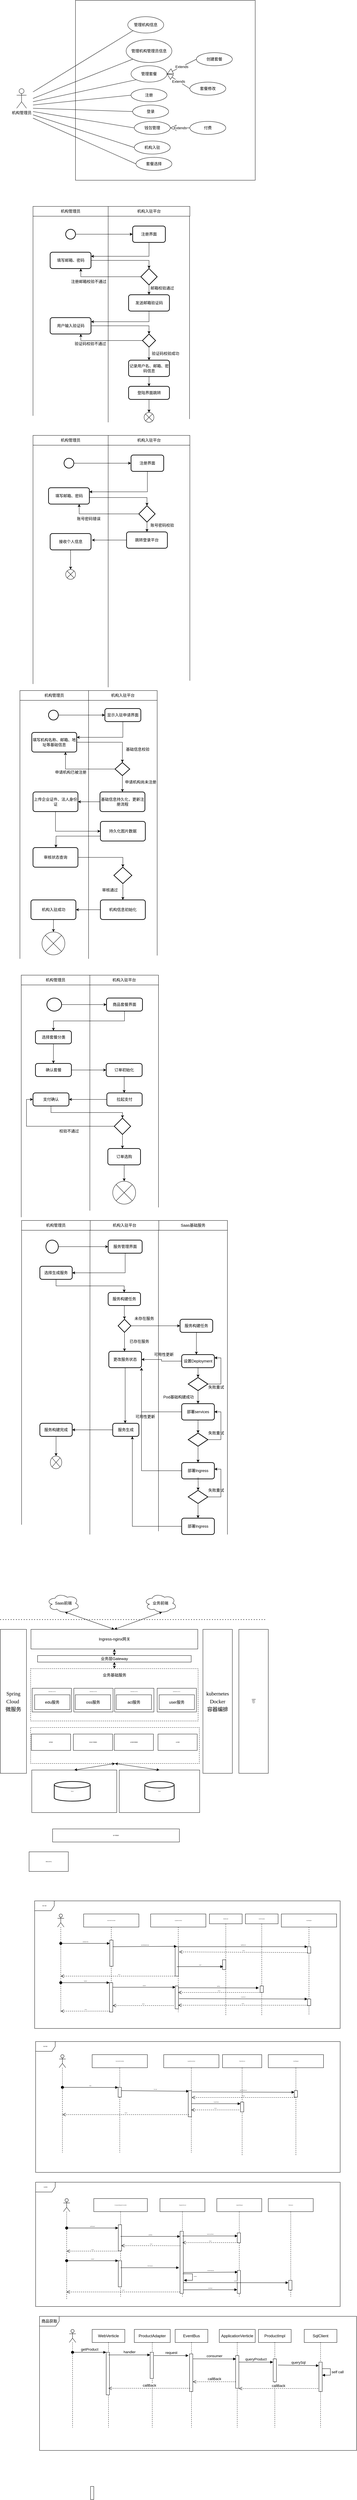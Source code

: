 <mxfile version="14.5.8" type="github">
  <diagram id="q67iRwnJ95usIE7rMWFx" name="第 1 页">
    <mxGraphModel dx="1928" dy="761" grid="1" gridSize="10" guides="1" tooltips="1" connect="1" arrows="1" fold="1" page="1" pageScale="1" pageWidth="827" pageHeight="1169" math="0" shadow="0">
      <root>
        <mxCell id="0" />
        <mxCell id="1" parent="0" />
        <mxCell id="eMqY0ndDDdity-er9-4i-228" value="" style="rounded=0;whiteSpace=wrap;html=1;dashed=1;" parent="1" vertex="1">
          <mxGeometry x="132.75" y="5140" width="512.5" height="160" as="geometry" />
        </mxCell>
        <mxCell id="eMqY0ndDDdity-er9-4i-236" value="" style="rounded=0;whiteSpace=wrap;html=1;" parent="1" vertex="1">
          <mxGeometry x="137.5" y="5200" width="120" height="72.5" as="geometry" />
        </mxCell>
        <mxCell id="eMqY0ndDDdity-er9-4i-239" value="&lt;span lang=&quot;haw&quot; style=&quot;font-size: 3px; line-height: 150%; font-family: &amp;quot;times new roman&amp;quot;, serif;&quot;&gt;kubernetes service&lt;/span&gt;" style="text;html=1;align=center;verticalAlign=middle;resizable=0;points=[];autosize=1;strokeColor=none;fontSize=3;" parent="1" vertex="1">
          <mxGeometry x="147.5" y="5200" width="100" height="20" as="geometry" />
        </mxCell>
        <mxCell id="eMqY0ndDDdity-er9-4i-241" value="" style="rounded=0;whiteSpace=wrap;html=1;" parent="1" vertex="1">
          <mxGeometry x="265" y="5200" width="120" height="72.5" as="geometry" />
        </mxCell>
        <mxCell id="eMqY0ndDDdity-er9-4i-243" value="" style="rounded=0;whiteSpace=wrap;html=1;" parent="1" vertex="1">
          <mxGeometry x="390" y="5200" width="120" height="72.5" as="geometry" />
        </mxCell>
        <mxCell id="eMqY0ndDDdity-er9-4i-245" value="" style="rounded=0;whiteSpace=wrap;html=1;" parent="1" vertex="1">
          <mxGeometry x="520" y="5200" width="120" height="72.5" as="geometry" />
        </mxCell>
        <mxCell id="eMqY0ndDDdity-er9-4i-246" value="&lt;span lang=&quot;haw&quot; style=&quot;font-size: 3px; line-height: 150%; font-family: &amp;quot;times new roman&amp;quot;, serif;&quot;&gt;kubernetes service&lt;/span&gt;" style="text;html=1;align=center;verticalAlign=middle;resizable=0;points=[];autosize=1;strokeColor=none;fontSize=3;" parent="1" vertex="1">
          <mxGeometry x="528.5" y="5200" width="100" height="20" as="geometry" />
        </mxCell>
        <mxCell id="eMqY0ndDDdity-er9-4i-1" value="" style="whiteSpace=wrap;html=1;aspect=fixed;" parent="1" vertex="1">
          <mxGeometry x="270" y="40" width="550" height="550" as="geometry" />
        </mxCell>
        <mxCell id="eMqY0ndDDdity-er9-4i-2" value="机构管理员" style="shape=umlActor;verticalLabelPosition=bottom;verticalAlign=top;html=1;" parent="1" vertex="1">
          <mxGeometry x="90" y="310" width="30" height="60" as="geometry" />
        </mxCell>
        <mxCell id="eMqY0ndDDdity-er9-4i-4" value="管理机构信息" style="ellipse;whiteSpace=wrap;html=1;" parent="1" vertex="1">
          <mxGeometry x="430" y="90" width="110" height="50" as="geometry" />
        </mxCell>
        <mxCell id="eMqY0ndDDdity-er9-4i-5" value="管理机构管理员信息" style="ellipse;whiteSpace=wrap;html=1;" parent="1" vertex="1">
          <mxGeometry x="425" y="160" width="140" height="70" as="geometry" />
        </mxCell>
        <mxCell id="eMqY0ndDDdity-er9-4i-6" value="管理套餐" style="ellipse;whiteSpace=wrap;html=1;" parent="1" vertex="1">
          <mxGeometry x="440" y="240" width="110" height="50" as="geometry" />
        </mxCell>
        <mxCell id="eMqY0ndDDdity-er9-4i-7" value="创建套餐" style="ellipse;whiteSpace=wrap;html=1;" parent="1" vertex="1">
          <mxGeometry x="640" y="200" width="110" height="40" as="geometry" />
        </mxCell>
        <mxCell id="eMqY0ndDDdity-er9-4i-8" value="套餐修改" style="ellipse;whiteSpace=wrap;html=1;" parent="1" vertex="1">
          <mxGeometry x="620" y="290" width="110" height="40" as="geometry" />
        </mxCell>
        <mxCell id="eMqY0ndDDdity-er9-4i-9" value="注册" style="ellipse;whiteSpace=wrap;html=1;" parent="1" vertex="1">
          <mxGeometry x="440" y="310" width="110" height="40" as="geometry" />
        </mxCell>
        <mxCell id="eMqY0ndDDdity-er9-4i-10" value="登录" style="ellipse;whiteSpace=wrap;html=1;" parent="1" vertex="1">
          <mxGeometry x="445" y="360" width="110" height="40" as="geometry" />
        </mxCell>
        <mxCell id="eMqY0ndDDdity-er9-4i-11" value="钱包管理" style="ellipse;whiteSpace=wrap;html=1;" parent="1" vertex="1">
          <mxGeometry x="450" y="410" width="110" height="40" as="geometry" />
        </mxCell>
        <mxCell id="eMqY0ndDDdity-er9-4i-12" value="付费" style="ellipse;whiteSpace=wrap;html=1;" parent="1" vertex="1">
          <mxGeometry x="620" y="410" width="110" height="40" as="geometry" />
        </mxCell>
        <mxCell id="eMqY0ndDDdity-er9-4i-13" value="机构入驻" style="ellipse;whiteSpace=wrap;html=1;" parent="1" vertex="1">
          <mxGeometry x="450" y="470" width="110" height="40" as="geometry" />
        </mxCell>
        <mxCell id="eMqY0ndDDdity-er9-4i-14" value="套餐选择" style="ellipse;whiteSpace=wrap;html=1;" parent="1" vertex="1">
          <mxGeometry x="455" y="520" width="110" height="40" as="geometry" />
        </mxCell>
        <mxCell id="eMqY0ndDDdity-er9-4i-18" value="" style="endArrow=none;html=1;entryX=0;entryY=1;entryDx=0;entryDy=0;" parent="1" target="eMqY0ndDDdity-er9-4i-4" edge="1">
          <mxGeometry width="50" height="50" relative="1" as="geometry">
            <mxPoint x="140" y="320" as="sourcePoint" />
            <mxPoint x="230" y="260" as="targetPoint" />
          </mxGeometry>
        </mxCell>
        <mxCell id="eMqY0ndDDdity-er9-4i-20" value="" style="endArrow=none;html=1;entryX=0;entryY=1;entryDx=0;entryDy=0;" parent="1" target="eMqY0ndDDdity-er9-4i-5" edge="1">
          <mxGeometry width="50" height="50" relative="1" as="geometry">
            <mxPoint x="140" y="340" as="sourcePoint" />
            <mxPoint x="350" y="260" as="targetPoint" />
          </mxGeometry>
        </mxCell>
        <mxCell id="eMqY0ndDDdity-er9-4i-21" value="" style="endArrow=none;html=1;entryX=0;entryY=1;entryDx=0;entryDy=0;" parent="1" target="eMqY0ndDDdity-er9-4i-6" edge="1">
          <mxGeometry width="50" height="50" relative="1" as="geometry">
            <mxPoint x="140" y="350" as="sourcePoint" />
            <mxPoint x="230" y="350" as="targetPoint" />
          </mxGeometry>
        </mxCell>
        <mxCell id="eMqY0ndDDdity-er9-4i-22" value="" style="endArrow=none;html=1;entryX=0;entryY=0.5;entryDx=0;entryDy=0;" parent="1" target="eMqY0ndDDdity-er9-4i-9" edge="1">
          <mxGeometry width="50" height="50" relative="1" as="geometry">
            <mxPoint x="140" y="360" as="sourcePoint" />
            <mxPoint x="350" y="360" as="targetPoint" />
          </mxGeometry>
        </mxCell>
        <mxCell id="eMqY0ndDDdity-er9-4i-23" value="" style="endArrow=none;html=1;entryX=0;entryY=0.5;entryDx=0;entryDy=0;" parent="1" target="eMqY0ndDDdity-er9-4i-10" edge="1">
          <mxGeometry width="50" height="50" relative="1" as="geometry">
            <mxPoint x="140" y="370" as="sourcePoint" />
            <mxPoint x="180" y="440" as="targetPoint" />
          </mxGeometry>
        </mxCell>
        <mxCell id="eMqY0ndDDdity-er9-4i-24" value="" style="endArrow=none;html=1;exitX=0;exitY=0.5;exitDx=0;exitDy=0;" parent="1" source="eMqY0ndDDdity-er9-4i-11" edge="1">
          <mxGeometry width="50" height="50" relative="1" as="geometry">
            <mxPoint x="300" y="480" as="sourcePoint" />
            <mxPoint x="140" y="380" as="targetPoint" />
          </mxGeometry>
        </mxCell>
        <mxCell id="eMqY0ndDDdity-er9-4i-25" value="" style="endArrow=none;html=1;entryX=0;entryY=0.5;entryDx=0;entryDy=0;" parent="1" target="eMqY0ndDDdity-er9-4i-13" edge="1">
          <mxGeometry width="50" height="50" relative="1" as="geometry">
            <mxPoint x="140" y="390" as="sourcePoint" />
            <mxPoint x="140" y="440" as="targetPoint" />
          </mxGeometry>
        </mxCell>
        <mxCell id="eMqY0ndDDdity-er9-4i-26" value="" style="endArrow=none;html=1;entryX=0;entryY=0.5;entryDx=0;entryDy=0;" parent="1" target="eMqY0ndDDdity-er9-4i-14" edge="1">
          <mxGeometry width="50" height="50" relative="1" as="geometry">
            <mxPoint x="140" y="400" as="sourcePoint" />
            <mxPoint x="220" y="510" as="targetPoint" />
          </mxGeometry>
        </mxCell>
        <mxCell id="eMqY0ndDDdity-er9-4i-27" value="Extends" style="endArrow=block;endSize=16;endFill=0;html=1;exitX=0;exitY=0.5;exitDx=0;exitDy=0;entryX=1;entryY=0.5;entryDx=0;entryDy=0;" parent="1" source="eMqY0ndDDdity-er9-4i-7" target="eMqY0ndDDdity-er9-4i-6" edge="1">
          <mxGeometry width="160" relative="1" as="geometry">
            <mxPoint x="610" y="350" as="sourcePoint" />
            <mxPoint x="770" y="350" as="targetPoint" />
          </mxGeometry>
        </mxCell>
        <mxCell id="eMqY0ndDDdity-er9-4i-28" value="Extends" style="endArrow=block;endSize=16;endFill=0;html=1;exitX=0;exitY=0.5;exitDx=0;exitDy=0;entryX=1;entryY=0.5;entryDx=0;entryDy=0;" parent="1" source="eMqY0ndDDdity-er9-4i-8" target="eMqY0ndDDdity-er9-4i-6" edge="1">
          <mxGeometry width="160" relative="1" as="geometry">
            <mxPoint x="600" y="330" as="sourcePoint" />
            <mxPoint x="760" y="330" as="targetPoint" />
          </mxGeometry>
        </mxCell>
        <mxCell id="eMqY0ndDDdity-er9-4i-29" value="Extends" style="endArrow=block;endSize=16;endFill=0;html=1;exitX=0;exitY=0.5;exitDx=0;exitDy=0;entryX=1;entryY=0.5;entryDx=0;entryDy=0;" parent="1" source="eMqY0ndDDdity-er9-4i-12" target="eMqY0ndDDdity-er9-4i-11" edge="1">
          <mxGeometry width="160" relative="1" as="geometry">
            <mxPoint x="640" y="490" as="sourcePoint" />
            <mxPoint x="800" y="490" as="targetPoint" />
          </mxGeometry>
        </mxCell>
        <mxCell id="eMqY0ndDDdity-er9-4i-38" value="机构管理员" style="rounded=0;whiteSpace=wrap;html=1;" parent="1" vertex="1">
          <mxGeometry x="140" y="670" width="230" height="30" as="geometry" />
        </mxCell>
        <mxCell id="eMqY0ndDDdity-er9-4i-39" value="机构入驻平台" style="rounded=0;whiteSpace=wrap;html=1;" parent="1" vertex="1">
          <mxGeometry x="370" y="670" width="250" height="30" as="geometry" />
        </mxCell>
        <mxCell id="eMqY0ndDDdity-er9-4i-41" value="" style="endArrow=none;html=1;entryX=0;entryY=1;entryDx=0;entryDy=0;" parent="1" target="eMqY0ndDDdity-er9-4i-38" edge="1">
          <mxGeometry width="50" height="50" relative="1" as="geometry">
            <mxPoint x="140" y="1310" as="sourcePoint" />
            <mxPoint x="160" y="780" as="targetPoint" />
          </mxGeometry>
        </mxCell>
        <mxCell id="eMqY0ndDDdity-er9-4i-42" value="" style="endArrow=none;html=1;entryX=0;entryY=1;entryDx=0;entryDy=0;" parent="1" target="eMqY0ndDDdity-er9-4i-39" edge="1">
          <mxGeometry width="50" height="50" relative="1" as="geometry">
            <mxPoint x="370" y="1330" as="sourcePoint" />
            <mxPoint x="370" y="740" as="targetPoint" />
          </mxGeometry>
        </mxCell>
        <mxCell id="eMqY0ndDDdity-er9-4i-43" value="" style="endArrow=none;html=1;entryX=0;entryY=1;entryDx=0;entryDy=0;" parent="1" edge="1">
          <mxGeometry width="50" height="50" relative="1" as="geometry">
            <mxPoint x="619" y="1320" as="sourcePoint" />
            <mxPoint x="619" y="700" as="targetPoint" />
          </mxGeometry>
        </mxCell>
        <mxCell id="eMqY0ndDDdity-er9-4i-46" style="edgeStyle=orthogonalEdgeStyle;rounded=0;orthogonalLoop=1;jettySize=auto;html=1;exitX=1;exitY=0.5;exitDx=0;exitDy=0;exitPerimeter=0;entryX=0;entryY=0.5;entryDx=0;entryDy=0;" parent="1" source="eMqY0ndDDdity-er9-4i-44" target="eMqY0ndDDdity-er9-4i-45" edge="1">
          <mxGeometry relative="1" as="geometry" />
        </mxCell>
        <mxCell id="eMqY0ndDDdity-er9-4i-44" value="" style="strokeWidth=2;html=1;shape=mxgraph.flowchart.start_2;whiteSpace=wrap;" parent="1" vertex="1">
          <mxGeometry x="240" y="740" width="30" height="30" as="geometry" />
        </mxCell>
        <mxCell id="eMqY0ndDDdity-er9-4i-55" style="edgeStyle=orthogonalEdgeStyle;rounded=0;orthogonalLoop=1;jettySize=auto;html=1;exitX=0.5;exitY=1;exitDx=0;exitDy=0;entryX=1;entryY=0.25;entryDx=0;entryDy=0;" parent="1" source="eMqY0ndDDdity-er9-4i-45" target="eMqY0ndDDdity-er9-4i-47" edge="1">
          <mxGeometry relative="1" as="geometry" />
        </mxCell>
        <mxCell id="eMqY0ndDDdity-er9-4i-45" value="注册界面" style="rounded=1;whiteSpace=wrap;html=1;absoluteArcSize=1;arcSize=14;strokeWidth=2;" parent="1" vertex="1">
          <mxGeometry x="445" y="730" width="100" height="50" as="geometry" />
        </mxCell>
        <mxCell id="eMqY0ndDDdity-er9-4i-50" style="edgeStyle=orthogonalEdgeStyle;rounded=0;orthogonalLoop=1;jettySize=auto;html=1;exitX=1;exitY=0.5;exitDx=0;exitDy=0;entryX=0;entryY=0.5;entryDx=0;entryDy=0;entryPerimeter=0;" parent="1" source="eMqY0ndDDdity-er9-4i-47" target="eMqY0ndDDdity-er9-4i-49" edge="1">
          <mxGeometry relative="1" as="geometry">
            <Array as="points">
              <mxPoint x="495" y="835" />
            </Array>
          </mxGeometry>
        </mxCell>
        <mxCell id="eMqY0ndDDdity-er9-4i-47" value="填写邮箱、密码" style="rounded=1;whiteSpace=wrap;html=1;absoluteArcSize=1;arcSize=14;strokeWidth=2;" parent="1" vertex="1">
          <mxGeometry x="192.5" y="810" width="125" height="50" as="geometry" />
        </mxCell>
        <mxCell id="eMqY0ndDDdity-er9-4i-58" style="edgeStyle=orthogonalEdgeStyle;rounded=0;orthogonalLoop=1;jettySize=auto;html=1;exitX=0.5;exitY=1;exitDx=0;exitDy=0;entryX=1;entryY=0.25;entryDx=0;entryDy=0;" parent="1" source="eMqY0ndDDdity-er9-4i-48" target="eMqY0ndDDdity-er9-4i-57" edge="1">
          <mxGeometry relative="1" as="geometry" />
        </mxCell>
        <mxCell id="eMqY0ndDDdity-er9-4i-48" value="发送邮箱验证码" style="rounded=1;whiteSpace=wrap;html=1;absoluteArcSize=1;arcSize=14;strokeWidth=2;" parent="1" vertex="1">
          <mxGeometry x="432.5" y="940" width="125" height="50" as="geometry" />
        </mxCell>
        <mxCell id="eMqY0ndDDdity-er9-4i-51" style="edgeStyle=orthogonalEdgeStyle;rounded=0;orthogonalLoop=1;jettySize=auto;html=1;entryX=0.75;entryY=1;entryDx=0;entryDy=0;" parent="1" source="eMqY0ndDDdity-er9-4i-49" target="eMqY0ndDDdity-er9-4i-47" edge="1">
          <mxGeometry relative="1" as="geometry" />
        </mxCell>
        <mxCell id="eMqY0ndDDdity-er9-4i-53" style="edgeStyle=orthogonalEdgeStyle;rounded=0;orthogonalLoop=1;jettySize=auto;html=1;exitX=1;exitY=0.5;exitDx=0;exitDy=0;exitPerimeter=0;entryX=0.5;entryY=0;entryDx=0;entryDy=0;" parent="1" source="eMqY0ndDDdity-er9-4i-49" target="eMqY0ndDDdity-er9-4i-48" edge="1">
          <mxGeometry relative="1" as="geometry" />
        </mxCell>
        <mxCell id="eMqY0ndDDdity-er9-4i-49" value="" style="strokeWidth=2;html=1;shape=mxgraph.flowchart.decision;whiteSpace=wrap;direction=south;" parent="1" vertex="1">
          <mxGeometry x="470" y="860" width="50" height="50" as="geometry" />
        </mxCell>
        <mxCell id="eMqY0ndDDdity-er9-4i-52" value="注册邮箱校验不通过" style="text;html=1;align=center;verticalAlign=middle;resizable=0;points=[];autosize=1;strokeColor=none;" parent="1" vertex="1">
          <mxGeometry x="250" y="890" width="120" height="20" as="geometry" />
        </mxCell>
        <mxCell id="eMqY0ndDDdity-er9-4i-54" value="邮箱校验通过" style="text;html=1;align=center;verticalAlign=middle;resizable=0;points=[];autosize=1;strokeColor=none;" parent="1" vertex="1">
          <mxGeometry x="490" y="910" width="90" height="20" as="geometry" />
        </mxCell>
        <mxCell id="eMqY0ndDDdity-er9-4i-59" style="edgeStyle=orthogonalEdgeStyle;rounded=0;orthogonalLoop=1;jettySize=auto;html=1;exitX=1;exitY=0.5;exitDx=0;exitDy=0;" parent="1" source="eMqY0ndDDdity-er9-4i-57" edge="1">
          <mxGeometry relative="1" as="geometry">
            <mxPoint x="318" y="1035" as="targetPoint" />
          </mxGeometry>
        </mxCell>
        <mxCell id="eMqY0ndDDdity-er9-4i-62" style="edgeStyle=orthogonalEdgeStyle;rounded=0;orthogonalLoop=1;jettySize=auto;html=1;exitX=1;exitY=0.5;exitDx=0;exitDy=0;entryX=0.5;entryY=0;entryDx=0;entryDy=0;entryPerimeter=0;" parent="1" source="eMqY0ndDDdity-er9-4i-57" target="eMqY0ndDDdity-er9-4i-61" edge="1">
          <mxGeometry relative="1" as="geometry" />
        </mxCell>
        <mxCell id="eMqY0ndDDdity-er9-4i-57" value="用户输入验证码" style="rounded=1;whiteSpace=wrap;html=1;absoluteArcSize=1;arcSize=14;strokeWidth=2;" parent="1" vertex="1">
          <mxGeometry x="192.5" y="1010" width="125" height="50" as="geometry" />
        </mxCell>
        <mxCell id="eMqY0ndDDdity-er9-4i-63" style="edgeStyle=orthogonalEdgeStyle;rounded=0;orthogonalLoop=1;jettySize=auto;html=1;exitX=0;exitY=0.5;exitDx=0;exitDy=0;exitPerimeter=0;entryX=0.75;entryY=1;entryDx=0;entryDy=0;" parent="1" source="eMqY0ndDDdity-er9-4i-61" target="eMqY0ndDDdity-er9-4i-57" edge="1">
          <mxGeometry relative="1" as="geometry" />
        </mxCell>
        <mxCell id="eMqY0ndDDdity-er9-4i-66" style="edgeStyle=orthogonalEdgeStyle;rounded=0;orthogonalLoop=1;jettySize=auto;html=1;exitX=0.5;exitY=1;exitDx=0;exitDy=0;exitPerimeter=0;entryX=0.5;entryY=0;entryDx=0;entryDy=0;" parent="1" source="eMqY0ndDDdity-er9-4i-61" target="eMqY0ndDDdity-er9-4i-65" edge="1">
          <mxGeometry relative="1" as="geometry" />
        </mxCell>
        <mxCell id="eMqY0ndDDdity-er9-4i-61" value="" style="strokeWidth=2;html=1;shape=mxgraph.flowchart.decision;whiteSpace=wrap;" parent="1" vertex="1">
          <mxGeometry x="475" y="1060" width="40" height="40" as="geometry" />
        </mxCell>
        <mxCell id="eMqY0ndDDdity-er9-4i-64" value="验证码校验不通过" style="text;html=1;align=center;verticalAlign=middle;resizable=0;points=[];autosize=1;strokeColor=none;" parent="1" vertex="1">
          <mxGeometry x="260" y="1080" width="110" height="20" as="geometry" />
        </mxCell>
        <mxCell id="eMqY0ndDDdity-er9-4i-69" style="edgeStyle=orthogonalEdgeStyle;rounded=0;orthogonalLoop=1;jettySize=auto;html=1;entryX=0.5;entryY=0;entryDx=0;entryDy=0;" parent="1" source="eMqY0ndDDdity-er9-4i-65" target="eMqY0ndDDdity-er9-4i-68" edge="1">
          <mxGeometry relative="1" as="geometry" />
        </mxCell>
        <mxCell id="eMqY0ndDDdity-er9-4i-65" value="记录用户名、邮箱、密码信息" style="rounded=1;whiteSpace=wrap;html=1;absoluteArcSize=1;arcSize=14;strokeWidth=2;" parent="1" vertex="1">
          <mxGeometry x="432.5" y="1140" width="125" height="50" as="geometry" />
        </mxCell>
        <mxCell id="eMqY0ndDDdity-er9-4i-67" value="验证码校验成功" style="text;html=1;align=center;verticalAlign=middle;resizable=0;points=[];autosize=1;strokeColor=none;" parent="1" vertex="1">
          <mxGeometry x="495" y="1110" width="100" height="20" as="geometry" />
        </mxCell>
        <mxCell id="eMqY0ndDDdity-er9-4i-71" style="edgeStyle=orthogonalEdgeStyle;rounded=0;orthogonalLoop=1;jettySize=auto;html=1;entryX=0.5;entryY=0;entryDx=0;entryDy=0;entryPerimeter=0;" parent="1" source="eMqY0ndDDdity-er9-4i-68" target="eMqY0ndDDdity-er9-4i-70" edge="1">
          <mxGeometry relative="1" as="geometry" />
        </mxCell>
        <mxCell id="eMqY0ndDDdity-er9-4i-68" value="登陆界面跳转" style="rounded=1;whiteSpace=wrap;html=1;absoluteArcSize=1;arcSize=14;strokeWidth=2;" parent="1" vertex="1">
          <mxGeometry x="432.5" y="1220" width="125" height="40" as="geometry" />
        </mxCell>
        <mxCell id="eMqY0ndDDdity-er9-4i-70" value="" style="verticalLabelPosition=bottom;verticalAlign=top;html=1;shape=mxgraph.flowchart.or;" parent="1" vertex="1">
          <mxGeometry x="480" y="1300" width="30" height="30" as="geometry" />
        </mxCell>
        <mxCell id="eMqY0ndDDdity-er9-4i-72" value="机构管理员" style="rounded=0;whiteSpace=wrap;html=1;" parent="1" vertex="1">
          <mxGeometry x="140" y="1370" width="230" height="30" as="geometry" />
        </mxCell>
        <mxCell id="eMqY0ndDDdity-er9-4i-73" value="机构入驻平台" style="rounded=0;whiteSpace=wrap;html=1;" parent="1" vertex="1">
          <mxGeometry x="370" y="1370" width="250" height="30" as="geometry" />
        </mxCell>
        <mxCell id="eMqY0ndDDdity-er9-4i-75" value="" style="endArrow=none;html=1;entryX=0;entryY=1;entryDx=0;entryDy=0;" parent="1" target="eMqY0ndDDdity-er9-4i-72" edge="1">
          <mxGeometry width="50" height="50" relative="1" as="geometry">
            <mxPoint x="140" y="2130" as="sourcePoint" />
            <mxPoint x="190" y="1540" as="targetPoint" />
          </mxGeometry>
        </mxCell>
        <mxCell id="eMqY0ndDDdity-er9-4i-76" value="" style="endArrow=none;html=1;entryX=0;entryY=1;entryDx=0;entryDy=0;" parent="1" target="eMqY0ndDDdity-er9-4i-73" edge="1">
          <mxGeometry width="50" height="50" relative="1" as="geometry">
            <mxPoint x="370" y="2140" as="sourcePoint" />
            <mxPoint x="370" y="1410" as="targetPoint" />
          </mxGeometry>
        </mxCell>
        <mxCell id="eMqY0ndDDdity-er9-4i-77" value="" style="endArrow=none;html=1;entryX=1;entryY=1;entryDx=0;entryDy=0;" parent="1" target="eMqY0ndDDdity-er9-4i-73" edge="1">
          <mxGeometry width="50" height="50" relative="1" as="geometry">
            <mxPoint x="620" y="2120" as="sourcePoint" />
            <mxPoint x="620" y="1420" as="targetPoint" />
          </mxGeometry>
        </mxCell>
        <mxCell id="eMqY0ndDDdity-er9-4i-78" style="edgeStyle=orthogonalEdgeStyle;rounded=0;orthogonalLoop=1;jettySize=auto;html=1;exitX=1;exitY=0.5;exitDx=0;exitDy=0;exitPerimeter=0;entryX=0;entryY=0.5;entryDx=0;entryDy=0;" parent="1" source="eMqY0ndDDdity-er9-4i-79" target="eMqY0ndDDdity-er9-4i-80" edge="1">
          <mxGeometry relative="1" as="geometry" />
        </mxCell>
        <mxCell id="eMqY0ndDDdity-er9-4i-79" value="" style="strokeWidth=2;html=1;shape=mxgraph.flowchart.start_2;whiteSpace=wrap;" parent="1" vertex="1">
          <mxGeometry x="235" y="1440" width="30" height="30" as="geometry" />
        </mxCell>
        <mxCell id="eMqY0ndDDdity-er9-4i-80" value="注册界面" style="rounded=1;whiteSpace=wrap;html=1;absoluteArcSize=1;arcSize=14;strokeWidth=2;" parent="1" vertex="1">
          <mxGeometry x="440" y="1430" width="100" height="50" as="geometry" />
        </mxCell>
        <mxCell id="eMqY0ndDDdity-er9-4i-81" style="edgeStyle=orthogonalEdgeStyle;rounded=0;orthogonalLoop=1;jettySize=auto;html=1;exitX=0.5;exitY=1;exitDx=0;exitDy=0;entryX=1;entryY=0.25;entryDx=0;entryDy=0;" parent="1" source="eMqY0ndDDdity-er9-4i-80" target="eMqY0ndDDdity-er9-4i-82" edge="1">
          <mxGeometry relative="1" as="geometry">
            <mxPoint x="522.5" y="1500" as="sourcePoint" />
          </mxGeometry>
        </mxCell>
        <mxCell id="eMqY0ndDDdity-er9-4i-82" value="填写邮箱、密码" style="rounded=1;whiteSpace=wrap;html=1;absoluteArcSize=1;arcSize=14;strokeWidth=2;" parent="1" vertex="1">
          <mxGeometry x="187.5" y="1530" width="125" height="50" as="geometry" />
        </mxCell>
        <mxCell id="eMqY0ndDDdity-er9-4i-83" style="edgeStyle=orthogonalEdgeStyle;rounded=0;orthogonalLoop=1;jettySize=auto;html=1;exitX=1;exitY=0.5;exitDx=0;exitDy=0;entryX=0;entryY=0.5;entryDx=0;entryDy=0;entryPerimeter=0;" parent="1" target="eMqY0ndDDdity-er9-4i-86" edge="1">
          <mxGeometry relative="1" as="geometry">
            <mxPoint x="311.25" y="1560" as="sourcePoint" />
            <Array as="points">
              <mxPoint x="488.75" y="1560" />
            </Array>
          </mxGeometry>
        </mxCell>
        <mxCell id="eMqY0ndDDdity-er9-4i-91" style="edgeStyle=orthogonalEdgeStyle;rounded=0;orthogonalLoop=1;jettySize=auto;html=1;exitX=0;exitY=0.5;exitDx=0;exitDy=0;" parent="1" source="eMqY0ndDDdity-er9-4i-84" edge="1">
          <mxGeometry relative="1" as="geometry">
            <mxPoint x="320" y="1690" as="targetPoint" />
          </mxGeometry>
        </mxCell>
        <mxCell id="eMqY0ndDDdity-er9-4i-84" value="跳转登录平台" style="rounded=1;whiteSpace=wrap;html=1;absoluteArcSize=1;arcSize=14;strokeWidth=2;" parent="1" vertex="1">
          <mxGeometry x="426.25" y="1665" width="125" height="50" as="geometry" />
        </mxCell>
        <mxCell id="eMqY0ndDDdity-er9-4i-88" style="edgeStyle=orthogonalEdgeStyle;rounded=0;orthogonalLoop=1;jettySize=auto;html=1;entryX=0.75;entryY=1;entryDx=0;entryDy=0;" parent="1" source="eMqY0ndDDdity-er9-4i-86" target="eMqY0ndDDdity-er9-4i-82" edge="1">
          <mxGeometry relative="1" as="geometry" />
        </mxCell>
        <mxCell id="eMqY0ndDDdity-er9-4i-90" style="edgeStyle=orthogonalEdgeStyle;rounded=0;orthogonalLoop=1;jettySize=auto;html=1;entryX=0.5;entryY=0;entryDx=0;entryDy=0;" parent="1" source="eMqY0ndDDdity-er9-4i-86" target="eMqY0ndDDdity-er9-4i-84" edge="1">
          <mxGeometry relative="1" as="geometry" />
        </mxCell>
        <mxCell id="eMqY0ndDDdity-er9-4i-86" value="" style="strokeWidth=2;html=1;shape=mxgraph.flowchart.decision;whiteSpace=wrap;direction=south;" parent="1" vertex="1">
          <mxGeometry x="463.75" y="1585" width="50" height="50" as="geometry" />
        </mxCell>
        <mxCell id="eMqY0ndDDdity-er9-4i-87" value="账号密码校验" style="text;html=1;align=center;verticalAlign=middle;resizable=0;points=[];autosize=1;strokeColor=none;" parent="1" vertex="1">
          <mxGeometry x="490" y="1635" width="90" height="20" as="geometry" />
        </mxCell>
        <mxCell id="eMqY0ndDDdity-er9-4i-89" value="账号密码错误" style="text;html=1;align=center;verticalAlign=middle;resizable=0;points=[];autosize=1;strokeColor=none;" parent="1" vertex="1">
          <mxGeometry x="265" y="1615" width="90" height="20" as="geometry" />
        </mxCell>
        <mxCell id="eMqY0ndDDdity-er9-4i-94" style="edgeStyle=orthogonalEdgeStyle;rounded=0;orthogonalLoop=1;jettySize=auto;html=1;" parent="1" source="eMqY0ndDDdity-er9-4i-92" edge="1">
          <mxGeometry relative="1" as="geometry">
            <mxPoint x="255" y="1780" as="targetPoint" />
          </mxGeometry>
        </mxCell>
        <mxCell id="eMqY0ndDDdity-er9-4i-92" value="接收个人信息" style="rounded=1;whiteSpace=wrap;html=1;absoluteArcSize=1;arcSize=14;strokeWidth=2;" parent="1" vertex="1">
          <mxGeometry x="192.5" y="1670" width="125" height="50" as="geometry" />
        </mxCell>
        <mxCell id="eMqY0ndDDdity-er9-4i-95" value="" style="verticalLabelPosition=bottom;verticalAlign=top;html=1;shape=mxgraph.flowchart.or;" parent="1" vertex="1">
          <mxGeometry x="240" y="1780" width="30" height="30" as="geometry" />
        </mxCell>
        <mxCell id="eMqY0ndDDdity-er9-4i-96" value="机构管理员" style="rounded=0;whiteSpace=wrap;html=1;" parent="1" vertex="1">
          <mxGeometry x="100" y="2150" width="210" height="30" as="geometry" />
        </mxCell>
        <mxCell id="eMqY0ndDDdity-er9-4i-97" value="机构入驻平台" style="rounded=0;whiteSpace=wrap;html=1;" parent="1" vertex="1">
          <mxGeometry x="310" y="2150" width="210" height="30" as="geometry" />
        </mxCell>
        <mxCell id="eMqY0ndDDdity-er9-4i-100" value="" style="endArrow=none;html=1;entryX=0;entryY=1;entryDx=0;entryDy=0;" parent="1" target="eMqY0ndDDdity-er9-4i-96" edge="1">
          <mxGeometry width="50" height="50" relative="1" as="geometry">
            <mxPoint x="100" y="2970" as="sourcePoint" />
            <mxPoint x="200" y="2230" as="targetPoint" />
          </mxGeometry>
        </mxCell>
        <mxCell id="eMqY0ndDDdity-er9-4i-101" value="" style="endArrow=none;html=1;entryX=0;entryY=1;entryDx=0;entryDy=0;" parent="1" target="eMqY0ndDDdity-er9-4i-97" edge="1">
          <mxGeometry width="50" height="50" relative="1" as="geometry">
            <mxPoint x="310" y="2970" as="sourcePoint" />
            <mxPoint x="300" y="2280" as="targetPoint" />
          </mxGeometry>
        </mxCell>
        <mxCell id="eMqY0ndDDdity-er9-4i-102" value="" style="endArrow=none;html=1;" parent="1" edge="1">
          <mxGeometry width="50" height="50" relative="1" as="geometry">
            <mxPoint x="520" y="2960" as="sourcePoint" />
            <mxPoint x="520" y="2173" as="targetPoint" />
          </mxGeometry>
        </mxCell>
        <mxCell id="eMqY0ndDDdity-er9-4i-129" style="edgeStyle=orthogonalEdgeStyle;rounded=0;orthogonalLoop=1;jettySize=auto;html=1;" parent="1" source="eMqY0ndDDdity-er9-4i-103" target="eMqY0ndDDdity-er9-4i-104" edge="1">
          <mxGeometry relative="1" as="geometry" />
        </mxCell>
        <mxCell id="eMqY0ndDDdity-er9-4i-103" value="" style="strokeWidth=2;html=1;shape=mxgraph.flowchart.start_2;whiteSpace=wrap;" parent="1" vertex="1">
          <mxGeometry x="187.5" y="2210" width="30" height="30" as="geometry" />
        </mxCell>
        <mxCell id="eMqY0ndDDdity-er9-4i-130" style="edgeStyle=orthogonalEdgeStyle;rounded=0;orthogonalLoop=1;jettySize=auto;html=1;entryX=1;entryY=0.25;entryDx=0;entryDy=0;" parent="1" source="eMqY0ndDDdity-er9-4i-104" target="eMqY0ndDDdity-er9-4i-105" edge="1">
          <mxGeometry relative="1" as="geometry">
            <Array as="points">
              <mxPoint x="415" y="2293" />
            </Array>
          </mxGeometry>
        </mxCell>
        <mxCell id="eMqY0ndDDdity-er9-4i-104" value="显示入驻申请界面" style="rounded=1;whiteSpace=wrap;html=1;absoluteArcSize=1;arcSize=14;strokeWidth=2;" parent="1" vertex="1">
          <mxGeometry x="360" y="2205" width="110" height="40" as="geometry" />
        </mxCell>
        <mxCell id="eMqY0ndDDdity-er9-4i-108" style="edgeStyle=orthogonalEdgeStyle;rounded=0;orthogonalLoop=1;jettySize=auto;html=1;exitX=1;exitY=0.5;exitDx=0;exitDy=0;entryX=0.5;entryY=0;entryDx=0;entryDy=0;entryPerimeter=0;" parent="1" source="eMqY0ndDDdity-er9-4i-105" target="eMqY0ndDDdity-er9-4i-107" edge="1">
          <mxGeometry relative="1" as="geometry" />
        </mxCell>
        <mxCell id="eMqY0ndDDdity-er9-4i-105" value="填写机构名称、邮箱、地址等基础信息" style="rounded=1;whiteSpace=wrap;html=1;absoluteArcSize=1;arcSize=14;strokeWidth=2;" parent="1" vertex="1">
          <mxGeometry x="136.25" y="2278" width="137.5" height="60" as="geometry" />
        </mxCell>
        <mxCell id="eMqY0ndDDdity-er9-4i-116" value="" style="edgeStyle=orthogonalEdgeStyle;rounded=0;orthogonalLoop=1;jettySize=auto;html=1;" parent="1" source="eMqY0ndDDdity-er9-4i-106" target="eMqY0ndDDdity-er9-4i-115" edge="1">
          <mxGeometry relative="1" as="geometry" />
        </mxCell>
        <mxCell id="eMqY0ndDDdity-er9-4i-106" value="基础信息持久化，更新注册流程" style="rounded=1;whiteSpace=wrap;html=1;absoluteArcSize=1;arcSize=14;strokeWidth=2;" parent="1" vertex="1">
          <mxGeometry x="345" y="2460" width="137.5" height="60" as="geometry" />
        </mxCell>
        <mxCell id="eMqY0ndDDdity-er9-4i-110" style="edgeStyle=orthogonalEdgeStyle;rounded=0;orthogonalLoop=1;jettySize=auto;html=1;exitX=0;exitY=0.5;exitDx=0;exitDy=0;exitPerimeter=0;entryX=0.75;entryY=1;entryDx=0;entryDy=0;" parent="1" source="eMqY0ndDDdity-er9-4i-107" target="eMqY0ndDDdity-er9-4i-105" edge="1">
          <mxGeometry relative="1" as="geometry" />
        </mxCell>
        <mxCell id="eMqY0ndDDdity-er9-4i-113" style="edgeStyle=orthogonalEdgeStyle;rounded=0;orthogonalLoop=1;jettySize=auto;html=1;exitX=0.5;exitY=1;exitDx=0;exitDy=0;exitPerimeter=0;entryX=0.5;entryY=0;entryDx=0;entryDy=0;" parent="1" source="eMqY0ndDDdity-er9-4i-107" target="eMqY0ndDDdity-er9-4i-106" edge="1">
          <mxGeometry relative="1" as="geometry" />
        </mxCell>
        <mxCell id="eMqY0ndDDdity-er9-4i-107" value="" style="strokeWidth=2;html=1;shape=mxgraph.flowchart.decision;whiteSpace=wrap;" parent="1" vertex="1">
          <mxGeometry x="391" y="2370" width="45" height="40" as="geometry" />
        </mxCell>
        <mxCell id="eMqY0ndDDdity-er9-4i-109" value="基础信息校验" style="text;html=1;align=center;verticalAlign=middle;resizable=0;points=[];autosize=1;strokeColor=none;" parent="1" vertex="1">
          <mxGeometry x="415" y="2320" width="90" height="20" as="geometry" />
        </mxCell>
        <mxCell id="eMqY0ndDDdity-er9-4i-112" value="申请机构已被注册" style="text;html=1;align=center;verticalAlign=middle;resizable=0;points=[];autosize=1;strokeColor=none;" parent="1" vertex="1">
          <mxGeometry x="200" y="2390" width="110" height="20" as="geometry" />
        </mxCell>
        <mxCell id="eMqY0ndDDdity-er9-4i-114" value="申请机构尚未注册" style="text;html=1;align=center;verticalAlign=middle;resizable=0;points=[];autosize=1;strokeColor=none;" parent="1" vertex="1">
          <mxGeometry x="414" y="2420" width="110" height="20" as="geometry" />
        </mxCell>
        <mxCell id="eMqY0ndDDdity-er9-4i-118" style="edgeStyle=orthogonalEdgeStyle;rounded=0;orthogonalLoop=1;jettySize=auto;html=1;exitX=0.5;exitY=1;exitDx=0;exitDy=0;entryX=0;entryY=0.5;entryDx=0;entryDy=0;" parent="1" source="eMqY0ndDDdity-er9-4i-115" target="eMqY0ndDDdity-er9-4i-117" edge="1">
          <mxGeometry relative="1" as="geometry" />
        </mxCell>
        <mxCell id="eMqY0ndDDdity-er9-4i-115" value="上传企业证件、法人身份证" style="rounded=1;whiteSpace=wrap;html=1;absoluteArcSize=1;arcSize=14;strokeWidth=2;" parent="1" vertex="1">
          <mxGeometry x="140" y="2460" width="137.5" height="60" as="geometry" />
        </mxCell>
        <mxCell id="eMqY0ndDDdity-er9-4i-120" style="edgeStyle=orthogonalEdgeStyle;rounded=0;orthogonalLoop=1;jettySize=auto;html=1;exitX=0;exitY=0.75;exitDx=0;exitDy=0;" parent="1" source="eMqY0ndDDdity-er9-4i-117" edge="1">
          <mxGeometry relative="1" as="geometry">
            <mxPoint x="210" y="2630" as="targetPoint" />
          </mxGeometry>
        </mxCell>
        <mxCell id="eMqY0ndDDdity-er9-4i-117" value="持久化图片数据" style="rounded=1;whiteSpace=wrap;html=1;absoluteArcSize=1;arcSize=14;strokeWidth=2;" parent="1" vertex="1">
          <mxGeometry x="346.25" y="2550" width="137.5" height="60" as="geometry" />
        </mxCell>
        <mxCell id="eMqY0ndDDdity-er9-4i-125" style="edgeStyle=orthogonalEdgeStyle;rounded=0;orthogonalLoop=1;jettySize=auto;html=1;" parent="1" source="eMqY0ndDDdity-er9-4i-119" edge="1">
          <mxGeometry relative="1" as="geometry">
            <mxPoint x="415" y="2790" as="targetPoint" />
          </mxGeometry>
        </mxCell>
        <mxCell id="eMqY0ndDDdity-er9-4i-119" value="" style="strokeWidth=2;html=1;shape=mxgraph.flowchart.decision;whiteSpace=wrap;" parent="1" vertex="1">
          <mxGeometry x="387.5" y="2690" width="55" height="50" as="geometry" />
        </mxCell>
        <mxCell id="eMqY0ndDDdity-er9-4i-122" style="edgeStyle=orthogonalEdgeStyle;rounded=0;orthogonalLoop=1;jettySize=auto;html=1;entryX=0.5;entryY=0;entryDx=0;entryDy=0;entryPerimeter=0;" parent="1" source="eMqY0ndDDdity-er9-4i-121" target="eMqY0ndDDdity-er9-4i-119" edge="1">
          <mxGeometry relative="1" as="geometry" />
        </mxCell>
        <mxCell id="eMqY0ndDDdity-er9-4i-121" value="审核状态查询" style="rounded=1;whiteSpace=wrap;html=1;absoluteArcSize=1;arcSize=14;strokeWidth=2;" parent="1" vertex="1">
          <mxGeometry x="140" y="2630" width="137.5" height="60" as="geometry" />
        </mxCell>
        <mxCell id="eMqY0ndDDdity-er9-4i-133" style="edgeStyle=orthogonalEdgeStyle;rounded=0;orthogonalLoop=1;jettySize=auto;html=1;entryX=0.5;entryY=0;entryDx=0;entryDy=0;entryPerimeter=0;" parent="1" source="eMqY0ndDDdity-er9-4i-124" target="eMqY0ndDDdity-er9-4i-128" edge="1">
          <mxGeometry relative="1" as="geometry" />
        </mxCell>
        <mxCell id="eMqY0ndDDdity-er9-4i-124" value="机构入驻成功" style="rounded=1;whiteSpace=wrap;html=1;absoluteArcSize=1;arcSize=14;strokeWidth=2;" parent="1" vertex="1">
          <mxGeometry x="133.75" y="2790" width="137.5" height="60" as="geometry" />
        </mxCell>
        <mxCell id="eMqY0ndDDdity-er9-4i-126" value="审核通过" style="text;html=1;align=center;verticalAlign=middle;resizable=0;points=[];autosize=1;strokeColor=none;" parent="1" vertex="1">
          <mxGeometry x="345" y="2750" width="60" height="20" as="geometry" />
        </mxCell>
        <mxCell id="eMqY0ndDDdity-er9-4i-128" value="" style="verticalLabelPosition=bottom;verticalAlign=top;html=1;shape=mxgraph.flowchart.or;" parent="1" vertex="1">
          <mxGeometry x="167.5" y="2888" width="70" height="70" as="geometry" />
        </mxCell>
        <mxCell id="eMqY0ndDDdity-er9-4i-132" style="edgeStyle=orthogonalEdgeStyle;rounded=0;orthogonalLoop=1;jettySize=auto;html=1;entryX=1;entryY=0.5;entryDx=0;entryDy=0;" parent="1" source="eMqY0ndDDdity-er9-4i-131" target="eMqY0ndDDdity-er9-4i-124" edge="1">
          <mxGeometry relative="1" as="geometry" />
        </mxCell>
        <mxCell id="eMqY0ndDDdity-er9-4i-131" value="机构信息初始化" style="rounded=1;whiteSpace=wrap;html=1;absoluteArcSize=1;arcSize=14;strokeWidth=2;" parent="1" vertex="1">
          <mxGeometry x="346.25" y="2790" width="137.5" height="60" as="geometry" />
        </mxCell>
        <mxCell id="eMqY0ndDDdity-er9-4i-134" value="机构管理员" style="rounded=0;whiteSpace=wrap;html=1;" parent="1" vertex="1">
          <mxGeometry x="104" y="3020" width="210" height="30" as="geometry" />
        </mxCell>
        <mxCell id="eMqY0ndDDdity-er9-4i-135" value="机构入驻平台" style="rounded=0;whiteSpace=wrap;html=1;" parent="1" vertex="1">
          <mxGeometry x="314" y="3020" width="210" height="30" as="geometry" />
        </mxCell>
        <mxCell id="eMqY0ndDDdity-er9-4i-136" value="" style="endArrow=none;html=1;entryX=0;entryY=1;entryDx=0;entryDy=0;" parent="1" target="eMqY0ndDDdity-er9-4i-134" edge="1">
          <mxGeometry width="50" height="50" relative="1" as="geometry">
            <mxPoint x="104" y="3760" as="sourcePoint" />
            <mxPoint x="90" y="3160" as="targetPoint" />
          </mxGeometry>
        </mxCell>
        <mxCell id="eMqY0ndDDdity-er9-4i-137" value="" style="endArrow=none;html=1;entryX=0;entryY=1;entryDx=0;entryDy=0;" parent="1" target="eMqY0ndDDdity-er9-4i-135" edge="1">
          <mxGeometry width="50" height="50" relative="1" as="geometry">
            <mxPoint x="314" y="3740" as="sourcePoint" />
            <mxPoint x="330" y="3240" as="targetPoint" />
          </mxGeometry>
        </mxCell>
        <mxCell id="eMqY0ndDDdity-er9-4i-138" value="" style="endArrow=none;html=1;entryX=0;entryY=1;entryDx=0;entryDy=0;" parent="1" edge="1">
          <mxGeometry width="50" height="50" relative="1" as="geometry">
            <mxPoint x="524" y="3730" as="sourcePoint" />
            <mxPoint x="524" y="3050" as="targetPoint" />
          </mxGeometry>
        </mxCell>
        <mxCell id="eMqY0ndDDdity-er9-4i-141" style="edgeStyle=orthogonalEdgeStyle;rounded=0;orthogonalLoop=1;jettySize=auto;html=1;entryX=0;entryY=0.5;entryDx=0;entryDy=0;" parent="1" source="eMqY0ndDDdity-er9-4i-139" target="eMqY0ndDDdity-er9-4i-140" edge="1">
          <mxGeometry relative="1" as="geometry" />
        </mxCell>
        <mxCell id="eMqY0ndDDdity-er9-4i-139" value="" style="strokeWidth=2;html=1;shape=mxgraph.flowchart.start_2;whiteSpace=wrap;" parent="1" vertex="1">
          <mxGeometry x="182.5" y="3090" width="45" height="40" as="geometry" />
        </mxCell>
        <mxCell id="eMqY0ndDDdity-er9-4i-143" style="edgeStyle=orthogonalEdgeStyle;rounded=0;orthogonalLoop=1;jettySize=auto;html=1;entryX=0.5;entryY=0;entryDx=0;entryDy=0;" parent="1" source="eMqY0ndDDdity-er9-4i-140" target="eMqY0ndDDdity-er9-4i-142" edge="1">
          <mxGeometry relative="1" as="geometry">
            <mxPoint x="400" y="3150" as="targetPoint" />
            <Array as="points">
              <mxPoint x="420" y="3160" />
              <mxPoint x="203" y="3160" />
            </Array>
          </mxGeometry>
        </mxCell>
        <mxCell id="eMqY0ndDDdity-er9-4i-140" value="商品套餐界面" style="rounded=1;whiteSpace=wrap;html=1;absoluteArcSize=1;arcSize=14;strokeWidth=2;" parent="1" vertex="1">
          <mxGeometry x="365" y="3090" width="110" height="40" as="geometry" />
        </mxCell>
        <mxCell id="eMqY0ndDDdity-er9-4i-145" style="edgeStyle=orthogonalEdgeStyle;rounded=0;orthogonalLoop=1;jettySize=auto;html=1;" parent="1" source="eMqY0ndDDdity-er9-4i-142" edge="1">
          <mxGeometry relative="1" as="geometry">
            <mxPoint x="202.5" y="3290" as="targetPoint" />
          </mxGeometry>
        </mxCell>
        <mxCell id="eMqY0ndDDdity-er9-4i-142" value="选择套餐分类" style="rounded=1;whiteSpace=wrap;html=1;absoluteArcSize=1;arcSize=14;strokeWidth=2;" parent="1" vertex="1">
          <mxGeometry x="147.5" y="3190" width="110" height="40" as="geometry" />
        </mxCell>
        <mxCell id="eMqY0ndDDdity-er9-4i-149" style="edgeStyle=orthogonalEdgeStyle;rounded=0;orthogonalLoop=1;jettySize=auto;html=1;entryX=0;entryY=0.5;entryDx=0;entryDy=0;" parent="1" source="eMqY0ndDDdity-er9-4i-146" target="eMqY0ndDDdity-er9-4i-148" edge="1">
          <mxGeometry relative="1" as="geometry" />
        </mxCell>
        <mxCell id="eMqY0ndDDdity-er9-4i-146" value="确认套餐" style="rounded=1;whiteSpace=wrap;html=1;absoluteArcSize=1;arcSize=14;strokeWidth=2;" parent="1" vertex="1">
          <mxGeometry x="147.5" y="3290" width="110" height="40" as="geometry" />
        </mxCell>
        <mxCell id="eMqY0ndDDdity-er9-4i-150" style="edgeStyle=orthogonalEdgeStyle;rounded=0;orthogonalLoop=1;jettySize=auto;html=1;" parent="1" source="eMqY0ndDDdity-er9-4i-148" edge="1">
          <mxGeometry relative="1" as="geometry">
            <mxPoint x="419" y="3380" as="targetPoint" />
          </mxGeometry>
        </mxCell>
        <mxCell id="eMqY0ndDDdity-er9-4i-148" value="订单初始化" style="rounded=1;whiteSpace=wrap;html=1;absoluteArcSize=1;arcSize=14;strokeWidth=2;" parent="1" vertex="1">
          <mxGeometry x="364" y="3290" width="110" height="40" as="geometry" />
        </mxCell>
        <mxCell id="eMqY0ndDDdity-er9-4i-152" style="edgeStyle=orthogonalEdgeStyle;rounded=0;orthogonalLoop=1;jettySize=auto;html=1;" parent="1" source="eMqY0ndDDdity-er9-4i-151" edge="1">
          <mxGeometry relative="1" as="geometry">
            <mxPoint x="250" y="3400" as="targetPoint" />
          </mxGeometry>
        </mxCell>
        <mxCell id="eMqY0ndDDdity-er9-4i-151" value="拉起支付" style="rounded=1;whiteSpace=wrap;html=1;absoluteArcSize=1;arcSize=14;strokeWidth=2;" parent="1" vertex="1">
          <mxGeometry x="366" y="3380" width="108" height="40" as="geometry" />
        </mxCell>
        <mxCell id="eMqY0ndDDdity-er9-4i-157" style="edgeStyle=orthogonalEdgeStyle;rounded=0;orthogonalLoop=1;jettySize=auto;html=1;entryX=0.5;entryY=0;entryDx=0;entryDy=0;entryPerimeter=0;" parent="1" source="eMqY0ndDDdity-er9-4i-153" target="eMqY0ndDDdity-er9-4i-156" edge="1">
          <mxGeometry relative="1" as="geometry">
            <Array as="points">
              <mxPoint x="195" y="3440" />
              <mxPoint x="414" y="3440" />
            </Array>
          </mxGeometry>
        </mxCell>
        <mxCell id="eMqY0ndDDdity-er9-4i-153" value="支付确认" style="rounded=1;whiteSpace=wrap;html=1;absoluteArcSize=1;arcSize=14;strokeWidth=2;" parent="1" vertex="1">
          <mxGeometry x="140" y="3380" width="110" height="40" as="geometry" />
        </mxCell>
        <mxCell id="eMqY0ndDDdity-er9-4i-158" style="edgeStyle=orthogonalEdgeStyle;rounded=0;orthogonalLoop=1;jettySize=auto;html=1;entryX=0;entryY=0.5;entryDx=0;entryDy=0;" parent="1" source="eMqY0ndDDdity-er9-4i-156" target="eMqY0ndDDdity-er9-4i-153" edge="1">
          <mxGeometry relative="1" as="geometry">
            <mxPoint x="240" y="3482" as="targetPoint" />
          </mxGeometry>
        </mxCell>
        <mxCell id="eMqY0ndDDdity-er9-4i-161" style="edgeStyle=orthogonalEdgeStyle;rounded=0;orthogonalLoop=1;jettySize=auto;html=1;" parent="1" source="eMqY0ndDDdity-er9-4i-156" edge="1">
          <mxGeometry relative="1" as="geometry">
            <mxPoint x="413.75" y="3550" as="targetPoint" />
          </mxGeometry>
        </mxCell>
        <mxCell id="eMqY0ndDDdity-er9-4i-156" value="" style="strokeWidth=2;html=1;shape=mxgraph.flowchart.decision;whiteSpace=wrap;" parent="1" vertex="1">
          <mxGeometry x="388.75" y="3457" width="50" height="50" as="geometry" />
        </mxCell>
        <mxCell id="eMqY0ndDDdity-er9-4i-160" value="校验不通过" style="text;html=1;align=center;verticalAlign=middle;resizable=0;points=[];autosize=1;strokeColor=none;" parent="1" vertex="1">
          <mxGeometry x="210" y="3487" width="80" height="20" as="geometry" />
        </mxCell>
        <mxCell id="eMqY0ndDDdity-er9-4i-163" style="edgeStyle=orthogonalEdgeStyle;rounded=0;orthogonalLoop=1;jettySize=auto;html=1;" parent="1" source="eMqY0ndDDdity-er9-4i-162" edge="1">
          <mxGeometry relative="1" as="geometry">
            <mxPoint x="419" y="3650" as="targetPoint" />
          </mxGeometry>
        </mxCell>
        <mxCell id="eMqY0ndDDdity-er9-4i-162" value="订单选购" style="rounded=1;whiteSpace=wrap;html=1;absoluteArcSize=1;arcSize=14;strokeWidth=2;" parent="1" vertex="1">
          <mxGeometry x="369" y="3550" width="100" height="50" as="geometry" />
        </mxCell>
        <mxCell id="eMqY0ndDDdity-er9-4i-164" value="" style="verticalLabelPosition=bottom;verticalAlign=top;html=1;shape=mxgraph.flowchart.or;" parent="1" vertex="1">
          <mxGeometry x="384" y="3650" width="70" height="70" as="geometry" />
        </mxCell>
        <mxCell id="eMqY0ndDDdity-er9-4i-167" value="机构管理员" style="rounded=0;whiteSpace=wrap;html=1;" parent="1" vertex="1">
          <mxGeometry x="105" y="3770" width="210" height="30" as="geometry" />
        </mxCell>
        <mxCell id="eMqY0ndDDdity-er9-4i-168" value="机构入驻平台" style="rounded=0;whiteSpace=wrap;html=1;" parent="1" vertex="1">
          <mxGeometry x="315" y="3770" width="210" height="30" as="geometry" />
        </mxCell>
        <mxCell id="eMqY0ndDDdity-er9-4i-169" value="Saas基础服务" style="rounded=0;whiteSpace=wrap;html=1;" parent="1" vertex="1">
          <mxGeometry x="525" y="3770" width="210" height="30" as="geometry" />
        </mxCell>
        <mxCell id="eMqY0ndDDdity-er9-4i-170" value="" style="endArrow=none;html=1;entryX=0;entryY=1;entryDx=0;entryDy=0;" parent="1" edge="1">
          <mxGeometry width="50" height="50" relative="1" as="geometry">
            <mxPoint x="105" y="4700" as="sourcePoint" />
            <mxPoint x="105" y="3790" as="targetPoint" />
          </mxGeometry>
        </mxCell>
        <mxCell id="eMqY0ndDDdity-er9-4i-171" value="" style="endArrow=none;html=1;entryX=0;entryY=1;entryDx=0;entryDy=0;" parent="1" edge="1">
          <mxGeometry width="50" height="50" relative="1" as="geometry">
            <mxPoint x="314" y="4730" as="sourcePoint" />
            <mxPoint x="314.41" y="3800" as="targetPoint" />
          </mxGeometry>
        </mxCell>
        <mxCell id="eMqY0ndDDdity-er9-4i-172" value="" style="endArrow=none;html=1;entryX=0;entryY=1;entryDx=0;entryDy=0;" parent="1" edge="1">
          <mxGeometry width="50" height="50" relative="1" as="geometry">
            <mxPoint x="524" y="4720" as="sourcePoint" />
            <mxPoint x="523.82" y="3800" as="targetPoint" />
          </mxGeometry>
        </mxCell>
        <mxCell id="eMqY0ndDDdity-er9-4i-173" value="" style="endArrow=none;html=1;entryX=0;entryY=1;entryDx=0;entryDy=0;" parent="1" edge="1">
          <mxGeometry width="50" height="50" relative="1" as="geometry">
            <mxPoint x="735" y="4730" as="sourcePoint" />
            <mxPoint x="735.0" y="3800" as="targetPoint" />
          </mxGeometry>
        </mxCell>
        <mxCell id="eMqY0ndDDdity-er9-4i-176" style="edgeStyle=orthogonalEdgeStyle;rounded=0;orthogonalLoop=1;jettySize=auto;html=1;entryX=0;entryY=0.5;entryDx=0;entryDy=0;" parent="1" source="eMqY0ndDDdity-er9-4i-174" target="eMqY0ndDDdity-er9-4i-175" edge="1">
          <mxGeometry relative="1" as="geometry" />
        </mxCell>
        <mxCell id="eMqY0ndDDdity-er9-4i-174" value="" style="strokeWidth=2;html=1;shape=mxgraph.flowchart.start_2;whiteSpace=wrap;" parent="1" vertex="1">
          <mxGeometry x="179.5" y="3830" width="38" height="40" as="geometry" />
        </mxCell>
        <mxCell id="eMqY0ndDDdity-er9-4i-177" style="edgeStyle=orthogonalEdgeStyle;rounded=0;orthogonalLoop=1;jettySize=auto;html=1;entryX=1;entryY=0.5;entryDx=0;entryDy=0;" parent="1" source="eMqY0ndDDdity-er9-4i-175" target="eMqY0ndDDdity-er9-4i-178" edge="1">
          <mxGeometry relative="1" as="geometry">
            <mxPoint x="422" y="3930.0" as="targetPoint" />
            <Array as="points">
              <mxPoint x="422" y="3930" />
            </Array>
          </mxGeometry>
        </mxCell>
        <mxCell id="eMqY0ndDDdity-er9-4i-175" value="服务管理界面" style="rounded=1;whiteSpace=wrap;html=1;absoluteArcSize=1;arcSize=14;strokeWidth=2;" parent="1" vertex="1">
          <mxGeometry x="370" y="3830" width="104" height="40" as="geometry" />
        </mxCell>
        <mxCell id="eMqY0ndDDdity-er9-4i-180" style="edgeStyle=orthogonalEdgeStyle;rounded=0;orthogonalLoop=1;jettySize=auto;html=1;" parent="1" source="eMqY0ndDDdity-er9-4i-178" target="eMqY0ndDDdity-er9-4i-179" edge="1">
          <mxGeometry relative="1" as="geometry">
            <Array as="points">
              <mxPoint x="211" y="3970" />
              <mxPoint x="419" y="3970" />
            </Array>
          </mxGeometry>
        </mxCell>
        <mxCell id="eMqY0ndDDdity-er9-4i-178" value="选择生成服务" style="rounded=1;whiteSpace=wrap;html=1;absoluteArcSize=1;arcSize=14;strokeWidth=2;" parent="1" vertex="1">
          <mxGeometry x="161" y="3910" width="99" height="40" as="geometry" />
        </mxCell>
        <mxCell id="eMqY0ndDDdity-er9-4i-182" style="edgeStyle=orthogonalEdgeStyle;rounded=0;orthogonalLoop=1;jettySize=auto;html=1;" parent="1" source="eMqY0ndDDdity-er9-4i-179" target="eMqY0ndDDdity-er9-4i-181" edge="1">
          <mxGeometry relative="1" as="geometry" />
        </mxCell>
        <mxCell id="eMqY0ndDDdity-er9-4i-179" value="服务构建任务" style="rounded=1;whiteSpace=wrap;html=1;absoluteArcSize=1;arcSize=14;strokeWidth=2;" parent="1" vertex="1">
          <mxGeometry x="370" y="3990" width="99" height="40" as="geometry" />
        </mxCell>
        <mxCell id="eMqY0ndDDdity-er9-4i-184" style="edgeStyle=orthogonalEdgeStyle;rounded=0;orthogonalLoop=1;jettySize=auto;html=1;entryX=0;entryY=0.5;entryDx=0;entryDy=0;" parent="1" source="eMqY0ndDDdity-er9-4i-181" target="eMqY0ndDDdity-er9-4i-183" edge="1">
          <mxGeometry relative="1" as="geometry" />
        </mxCell>
        <mxCell id="eMqY0ndDDdity-er9-4i-186" style="edgeStyle=orthogonalEdgeStyle;rounded=0;orthogonalLoop=1;jettySize=auto;html=1;" parent="1" source="eMqY0ndDDdity-er9-4i-181" edge="1">
          <mxGeometry relative="1" as="geometry">
            <mxPoint x="420" y="4170.0" as="targetPoint" />
          </mxGeometry>
        </mxCell>
        <mxCell id="eMqY0ndDDdity-er9-4i-181" value="" style="strokeWidth=2;html=1;shape=mxgraph.flowchart.decision;whiteSpace=wrap;" parent="1" vertex="1">
          <mxGeometry x="400.5" y="4072" width="39" height="40" as="geometry" />
        </mxCell>
        <mxCell id="eMqY0ndDDdity-er9-4i-189" style="edgeStyle=orthogonalEdgeStyle;rounded=0;orthogonalLoop=1;jettySize=auto;html=1;" parent="1" source="eMqY0ndDDdity-er9-4i-183" edge="1">
          <mxGeometry relative="1" as="geometry">
            <mxPoint x="640" y="4180.0" as="targetPoint" />
          </mxGeometry>
        </mxCell>
        <mxCell id="eMqY0ndDDdity-er9-4i-183" value="服务构建任务" style="rounded=1;whiteSpace=wrap;html=1;absoluteArcSize=1;arcSize=14;strokeWidth=2;" parent="1" vertex="1">
          <mxGeometry x="590" y="4072" width="100" height="40" as="geometry" />
        </mxCell>
        <mxCell id="eMqY0ndDDdity-er9-4i-185" value="未存在服务" style="text;html=1;align=center;verticalAlign=middle;resizable=0;points=[];autosize=1;strokeColor=none;" parent="1" vertex="1">
          <mxGeometry x="440" y="4060" width="80" height="20" as="geometry" />
        </mxCell>
        <mxCell id="eMqY0ndDDdity-er9-4i-216" style="edgeStyle=orthogonalEdgeStyle;rounded=0;orthogonalLoop=1;jettySize=auto;html=1;" parent="1" source="eMqY0ndDDdity-er9-4i-187" edge="1">
          <mxGeometry relative="1" as="geometry">
            <mxPoint x="422" y="4390.0" as="targetPoint" />
          </mxGeometry>
        </mxCell>
        <mxCell id="eMqY0ndDDdity-er9-4i-187" value="更改服务状态" style="rounded=1;whiteSpace=wrap;html=1;absoluteArcSize=1;arcSize=14;strokeWidth=2;" parent="1" vertex="1">
          <mxGeometry x="372" y="4170" width="100" height="50" as="geometry" />
        </mxCell>
        <mxCell id="eMqY0ndDDdity-er9-4i-188" value="已存在服务" style="text;html=1;align=center;verticalAlign=middle;resizable=0;points=[];autosize=1;strokeColor=none;" parent="1" vertex="1">
          <mxGeometry x="425" y="4130" width="80" height="20" as="geometry" />
        </mxCell>
        <mxCell id="eMqY0ndDDdity-er9-4i-191" style="edgeStyle=orthogonalEdgeStyle;rounded=0;orthogonalLoop=1;jettySize=auto;html=1;entryX=1;entryY=0.5;entryDx=0;entryDy=0;" parent="1" source="eMqY0ndDDdity-er9-4i-190" target="eMqY0ndDDdity-er9-4i-187" edge="1">
          <mxGeometry relative="1" as="geometry" />
        </mxCell>
        <mxCell id="eMqY0ndDDdity-er9-4i-193" style="edgeStyle=orthogonalEdgeStyle;rounded=0;orthogonalLoop=1;jettySize=auto;html=1;" parent="1" source="eMqY0ndDDdity-er9-4i-190" edge="1">
          <mxGeometry relative="1" as="geometry">
            <mxPoint x="645" y="4250.0" as="targetPoint" />
          </mxGeometry>
        </mxCell>
        <mxCell id="eMqY0ndDDdity-er9-4i-190" value="设置Deployment" style="rounded=1;whiteSpace=wrap;html=1;absoluteArcSize=1;arcSize=14;strokeWidth=2;" parent="1" vertex="1">
          <mxGeometry x="595" y="4180" width="100" height="40" as="geometry" />
        </mxCell>
        <mxCell id="eMqY0ndDDdity-er9-4i-192" value="可用性更新" style="text;html=1;align=center;verticalAlign=middle;resizable=0;points=[];autosize=1;strokeColor=none;" parent="1" vertex="1">
          <mxGeometry x="500" y="4170" width="80" height="20" as="geometry" />
        </mxCell>
        <mxCell id="eMqY0ndDDdity-er9-4i-195" style="edgeStyle=orthogonalEdgeStyle;rounded=0;orthogonalLoop=1;jettySize=auto;html=1;entryX=1;entryY=0.25;entryDx=0;entryDy=0;" parent="1" source="eMqY0ndDDdity-er9-4i-194" target="eMqY0ndDDdity-er9-4i-190" edge="1">
          <mxGeometry relative="1" as="geometry">
            <Array as="points">
              <mxPoint x="715" y="4270" />
              <mxPoint x="715" y="4190" />
            </Array>
          </mxGeometry>
        </mxCell>
        <mxCell id="eMqY0ndDDdity-er9-4i-198" style="edgeStyle=orthogonalEdgeStyle;rounded=0;orthogonalLoop=1;jettySize=auto;html=1;" parent="1" source="eMqY0ndDDdity-er9-4i-194" target="eMqY0ndDDdity-er9-4i-197" edge="1">
          <mxGeometry relative="1" as="geometry" />
        </mxCell>
        <mxCell id="eMqY0ndDDdity-er9-4i-194" value="" style="strokeWidth=2;html=1;shape=mxgraph.flowchart.decision;whiteSpace=wrap;" parent="1" vertex="1">
          <mxGeometry x="615" y="4250" width="60" height="40" as="geometry" />
        </mxCell>
        <mxCell id="eMqY0ndDDdity-er9-4i-196" value="失败重试" style="text;html=1;align=center;verticalAlign=middle;resizable=0;points=[];autosize=1;strokeColor=none;" parent="1" vertex="1">
          <mxGeometry x="670" y="4270" width="60" height="20" as="geometry" />
        </mxCell>
        <mxCell id="eMqY0ndDDdity-er9-4i-201" style="edgeStyle=orthogonalEdgeStyle;rounded=0;orthogonalLoop=1;jettySize=auto;html=1;exitX=0;exitY=0.5;exitDx=0;exitDy=0;entryX=1;entryY=1;entryDx=0;entryDy=0;" parent="1" source="eMqY0ndDDdity-er9-4i-197" target="eMqY0ndDDdity-er9-4i-187" edge="1">
          <mxGeometry relative="1" as="geometry" />
        </mxCell>
        <mxCell id="eMqY0ndDDdity-er9-4i-203" style="edgeStyle=orthogonalEdgeStyle;rounded=0;orthogonalLoop=1;jettySize=auto;html=1;entryX=0.5;entryY=0;entryDx=0;entryDy=0;entryPerimeter=0;" parent="1" source="eMqY0ndDDdity-er9-4i-197" target="eMqY0ndDDdity-er9-4i-200" edge="1">
          <mxGeometry relative="1" as="geometry" />
        </mxCell>
        <mxCell id="eMqY0ndDDdity-er9-4i-197" value="部署services" style="rounded=1;whiteSpace=wrap;html=1;absoluteArcSize=1;arcSize=14;strokeWidth=2;" parent="1" vertex="1">
          <mxGeometry x="595" y="4330" width="100" height="50" as="geometry" />
        </mxCell>
        <mxCell id="eMqY0ndDDdity-er9-4i-199" value="Pod基础构建成功" style="text;html=1;align=center;verticalAlign=middle;resizable=0;points=[];autosize=1;strokeColor=none;" parent="1" vertex="1">
          <mxGeometry x="530" y="4300" width="110" height="20" as="geometry" />
        </mxCell>
        <mxCell id="eMqY0ndDDdity-er9-4i-204" style="edgeStyle=orthogonalEdgeStyle;rounded=0;orthogonalLoop=1;jettySize=auto;html=1;entryX=1;entryY=0.5;entryDx=0;entryDy=0;" parent="1" source="eMqY0ndDDdity-er9-4i-200" target="eMqY0ndDDdity-er9-4i-197" edge="1">
          <mxGeometry relative="1" as="geometry">
            <Array as="points">
              <mxPoint x="715" y="4440" />
              <mxPoint x="715" y="4355" />
            </Array>
          </mxGeometry>
        </mxCell>
        <mxCell id="eMqY0ndDDdity-er9-4i-206" style="edgeStyle=orthogonalEdgeStyle;rounded=0;orthogonalLoop=1;jettySize=auto;html=1;" parent="1" source="eMqY0ndDDdity-er9-4i-200" edge="1">
          <mxGeometry relative="1" as="geometry">
            <mxPoint x="645" y="4510.0" as="targetPoint" />
          </mxGeometry>
        </mxCell>
        <mxCell id="eMqY0ndDDdity-er9-4i-200" value="" style="strokeWidth=2;html=1;shape=mxgraph.flowchart.decision;whiteSpace=wrap;" parent="1" vertex="1">
          <mxGeometry x="615" y="4420" width="60" height="40" as="geometry" />
        </mxCell>
        <mxCell id="eMqY0ndDDdity-er9-4i-202" value="可用性更新" style="text;html=1;align=center;verticalAlign=middle;resizable=0;points=[];autosize=1;strokeColor=none;" parent="1" vertex="1">
          <mxGeometry x="442.5" y="4360" width="80" height="20" as="geometry" />
        </mxCell>
        <mxCell id="eMqY0ndDDdity-er9-4i-205" value="失败重试" style="text;html=1;align=center;verticalAlign=middle;resizable=0;points=[];autosize=1;strokeColor=none;" parent="1" vertex="1">
          <mxGeometry x="670" y="4410" width="60" height="20" as="geometry" />
        </mxCell>
        <mxCell id="eMqY0ndDDdity-er9-4i-208" style="edgeStyle=orthogonalEdgeStyle;rounded=0;orthogonalLoop=1;jettySize=auto;html=1;entryX=1;entryY=1;entryDx=0;entryDy=0;" parent="1" source="eMqY0ndDDdity-er9-4i-207" target="eMqY0ndDDdity-er9-4i-187" edge="1">
          <mxGeometry relative="1" as="geometry" />
        </mxCell>
        <mxCell id="eMqY0ndDDdity-er9-4i-207" value="部署Ingress" style="rounded=1;whiteSpace=wrap;html=1;absoluteArcSize=1;arcSize=14;strokeWidth=2;" parent="1" vertex="1">
          <mxGeometry x="595" y="4510" width="100" height="50" as="geometry" />
        </mxCell>
        <mxCell id="eMqY0ndDDdity-er9-4i-209" style="edgeStyle=orthogonalEdgeStyle;rounded=0;orthogonalLoop=1;jettySize=auto;html=1;entryX=0.5;entryY=0;entryDx=0;entryDy=0;entryPerimeter=0;" parent="1" target="eMqY0ndDDdity-er9-4i-211" edge="1">
          <mxGeometry relative="1" as="geometry">
            <mxPoint x="645" y="4555.06" as="sourcePoint" />
          </mxGeometry>
        </mxCell>
        <mxCell id="eMqY0ndDDdity-er9-4i-210" style="edgeStyle=orthogonalEdgeStyle;rounded=0;orthogonalLoop=1;jettySize=auto;html=1;entryX=1;entryY=0.5;entryDx=0;entryDy=0;" parent="1" source="eMqY0ndDDdity-er9-4i-211" edge="1">
          <mxGeometry relative="1" as="geometry">
            <mxPoint x="695" y="4530.06" as="targetPoint" />
            <Array as="points">
              <mxPoint x="715" y="4615.06" />
              <mxPoint x="715" y="4530.06" />
            </Array>
          </mxGeometry>
        </mxCell>
        <mxCell id="eMqY0ndDDdity-er9-4i-215" style="edgeStyle=orthogonalEdgeStyle;rounded=0;orthogonalLoop=1;jettySize=auto;html=1;entryX=0.5;entryY=0;entryDx=0;entryDy=0;" parent="1" source="eMqY0ndDDdity-er9-4i-211" target="eMqY0ndDDdity-er9-4i-213" edge="1">
          <mxGeometry relative="1" as="geometry" />
        </mxCell>
        <mxCell id="eMqY0ndDDdity-er9-4i-211" value="" style="strokeWidth=2;html=1;shape=mxgraph.flowchart.decision;whiteSpace=wrap;" parent="1" vertex="1">
          <mxGeometry x="615" y="4595.06" width="60" height="40" as="geometry" />
        </mxCell>
        <mxCell id="eMqY0ndDDdity-er9-4i-212" value="失败重试" style="text;html=1;align=center;verticalAlign=middle;resizable=0;points=[];autosize=1;strokeColor=none;" parent="1" vertex="1">
          <mxGeometry x="670" y="4585.06" width="60" height="20" as="geometry" />
        </mxCell>
        <mxCell id="eMqY0ndDDdity-er9-4i-218" style="edgeStyle=orthogonalEdgeStyle;rounded=0;orthogonalLoop=1;jettySize=auto;html=1;entryX=0.75;entryY=1;entryDx=0;entryDy=0;" parent="1" source="eMqY0ndDDdity-er9-4i-213" target="eMqY0ndDDdity-er9-4i-220" edge="1">
          <mxGeometry relative="1" as="geometry">
            <mxPoint x="480" y="4705.0" as="targetPoint" />
          </mxGeometry>
        </mxCell>
        <mxCell id="eMqY0ndDDdity-er9-4i-213" value="部署Ingress" style="rounded=1;whiteSpace=wrap;html=1;absoluteArcSize=1;arcSize=14;strokeWidth=2;" parent="1" vertex="1">
          <mxGeometry x="595" y="4680" width="100" height="50" as="geometry" />
        </mxCell>
        <mxCell id="eMqY0ndDDdity-er9-4i-222" style="edgeStyle=orthogonalEdgeStyle;rounded=0;orthogonalLoop=1;jettySize=auto;html=1;" parent="1" source="eMqY0ndDDdity-er9-4i-220" target="eMqY0ndDDdity-er9-4i-221" edge="1">
          <mxGeometry relative="1" as="geometry" />
        </mxCell>
        <mxCell id="eMqY0ndDDdity-er9-4i-220" value="服务生成" style="rounded=1;whiteSpace=wrap;html=1;absoluteArcSize=1;arcSize=14;strokeWidth=2;" parent="1" vertex="1">
          <mxGeometry x="384" y="4390" width="80" height="40" as="geometry" />
        </mxCell>
        <mxCell id="eMqY0ndDDdity-er9-4i-223" style="edgeStyle=orthogonalEdgeStyle;rounded=0;orthogonalLoop=1;jettySize=auto;html=1;" parent="1" source="eMqY0ndDDdity-er9-4i-221" edge="1">
          <mxGeometry relative="1" as="geometry">
            <mxPoint x="210.5" y="4490.0" as="targetPoint" />
          </mxGeometry>
        </mxCell>
        <mxCell id="eMqY0ndDDdity-er9-4i-221" value="服务构建完成" style="rounded=1;whiteSpace=wrap;html=1;absoluteArcSize=1;arcSize=14;strokeWidth=2;" parent="1" vertex="1">
          <mxGeometry x="161" y="4390" width="99" height="40" as="geometry" />
        </mxCell>
        <mxCell id="eMqY0ndDDdity-er9-4i-224" value="" style="verticalLabelPosition=bottom;verticalAlign=top;html=1;shape=mxgraph.flowchart.or;" parent="1" vertex="1">
          <mxGeometry x="193" y="4490" width="35" height="39" as="geometry" />
        </mxCell>
        <mxCell id="eMqY0ndDDdity-er9-4i-225" value="Saas前端" style="ellipse;shape=cloud;whiteSpace=wrap;html=1;align=center;" parent="1" vertex="1">
          <mxGeometry x="182.5" y="4910" width="100" height="60" as="geometry" />
        </mxCell>
        <mxCell id="eMqY0ndDDdity-er9-4i-226" value="业务前端" style="ellipse;shape=cloud;whiteSpace=wrap;html=1;align=center;" parent="1" vertex="1">
          <mxGeometry x="480" y="4910" width="100" height="60" as="geometry" />
        </mxCell>
        <mxCell id="eMqY0ndDDdity-er9-4i-227" value="Ingress-nginx网关" style="rounded=0;whiteSpace=wrap;html=1;" parent="1" vertex="1">
          <mxGeometry x="133.75" y="5020" width="510.5" height="60" as="geometry" />
        </mxCell>
        <mxCell id="eMqY0ndDDdity-er9-4i-229" value="edu服务" style="rounded=0;whiteSpace=wrap;html=1;" parent="1" vertex="1">
          <mxGeometry x="145" y="5220" width="108" height="45" as="geometry" />
        </mxCell>
        <mxCell id="eMqY0ndDDdity-er9-4i-230" value="oss服务" style="rounded=0;whiteSpace=wrap;html=1;" parent="1" vertex="1">
          <mxGeometry x="269.5" y="5220" width="108" height="45" as="geometry" />
        </mxCell>
        <mxCell id="eMqY0ndDDdity-er9-4i-231" value="acl服务" style="rounded=0;whiteSpace=wrap;html=1;" parent="1" vertex="1">
          <mxGeometry x="394.5" y="5220" width="108" height="45" as="geometry" />
        </mxCell>
        <mxCell id="eMqY0ndDDdity-er9-4i-233" value="user服务" style="rounded=0;whiteSpace=wrap;html=1;" parent="1" vertex="1">
          <mxGeometry x="526" y="5220" width="108" height="45" as="geometry" />
        </mxCell>
        <mxCell id="eMqY0ndDDdity-er9-4i-235" value="业务基础服务" style="text;html=1;align=center;verticalAlign=middle;resizable=0;points=[];autosize=1;strokeColor=none;" parent="1" vertex="1">
          <mxGeometry x="344" y="5150" width="90" height="20" as="geometry" />
        </mxCell>
        <mxCell id="eMqY0ndDDdity-er9-4i-237" value="业务层Gateway" style="rounded=0;whiteSpace=wrap;html=1;" parent="1" vertex="1">
          <mxGeometry x="154" y="5100" width="470" height="20" as="geometry" />
        </mxCell>
        <mxCell id="eMqY0ndDDdity-er9-4i-242" value="&lt;span lang=&quot;haw&quot; style=&quot;font-size: 3px; line-height: 150%; font-family: &amp;quot;times new roman&amp;quot;, serif;&quot;&gt;kubernetes service&lt;/span&gt;" style="text;html=1;align=center;verticalAlign=middle;resizable=0;points=[];autosize=1;strokeColor=none;fontSize=3;" parent="1" vertex="1">
          <mxGeometry x="273.5" y="5200" width="100" height="20" as="geometry" />
        </mxCell>
        <mxCell id="eMqY0ndDDdity-er9-4i-244" value="&lt;span lang=&quot;haw&quot; style=&quot;font-size: 3px; line-height: 150%; font-family: &amp;quot;times new roman&amp;quot;, serif;&quot;&gt;kubernetes service&lt;/span&gt;" style="text;html=1;align=center;verticalAlign=middle;resizable=0;points=[];autosize=1;strokeColor=none;fontSize=3;" parent="1" vertex="1">
          <mxGeometry x="398.5" y="5200" width="100" height="20" as="geometry" />
        </mxCell>
        <mxCell id="eMqY0ndDDdity-er9-4i-249" value="" style="rounded=0;whiteSpace=wrap;html=1;fontSize=3;dashed=1;" parent="1" vertex="1">
          <mxGeometry x="132.75" y="5320" width="516.25" height="110" as="geometry" />
        </mxCell>
        <mxCell id="eMqY0ndDDdity-er9-4i-250" value="机构用户管理服务" style="rounded=0;whiteSpace=wrap;html=1;fontSize=3;" parent="1" vertex="1">
          <mxGeometry x="263.5" y="5340" width="120" height="50" as="geometry" />
        </mxCell>
        <mxCell id="eMqY0ndDDdity-er9-4i-251" value="业务服务管理服务" style="rounded=0;whiteSpace=wrap;html=1;fontSize=3;" parent="1" vertex="1">
          <mxGeometry x="388.5" y="5340" width="120" height="50" as="geometry" />
        </mxCell>
        <mxCell id="eMqY0ndDDdity-er9-4i-252" value="支付服务" style="rounded=0;whiteSpace=wrap;html=1;fontSize=3;" parent="1" vertex="1">
          <mxGeometry x="522.5" y="5340" width="120" height="50" as="geometry" />
        </mxCell>
        <mxCell id="eMqY0ndDDdity-er9-4i-253" value="邮件服务" style="rounded=0;whiteSpace=wrap;html=1;fontSize=3;" parent="1" vertex="1">
          <mxGeometry x="135" y="5340" width="120" height="50" as="geometry" />
        </mxCell>
        <mxCell id="eMqY0ndDDdity-er9-4i-255" value="&lt;span lang=&quot;haw&quot; style=&quot;font-size: 12pt ; line-height: 150% ; font-family: &amp;#34;times new roman&amp;#34; , serif&quot;&gt;kubernetes&lt;br&gt;Docker&lt;br&gt;容器编排&lt;br&gt;&lt;/span&gt;" style="rounded=0;whiteSpace=wrap;html=1;fontSize=3;" parent="1" vertex="1">
          <mxGeometry x="660" y="5020" width="90" height="440" as="geometry" />
        </mxCell>
        <mxCell id="eMqY0ndDDdity-er9-4i-256" value="&lt;span lang=&quot;haw&quot; style=&quot;font-size: 12pt ; line-height: 150% ; font-family: &amp;#34;times new roman&amp;#34; , serif&quot;&gt;Spring&lt;br&gt;Cloud&amp;nbsp;&lt;br&gt;微服务&lt;br&gt;&lt;/span&gt;" style="rounded=0;whiteSpace=wrap;html=1;fontSize=3;" parent="1" vertex="1">
          <mxGeometry x="40" y="5020" width="80" height="440" as="geometry" />
        </mxCell>
        <mxCell id="eMqY0ndDDdity-er9-4i-257" value="云服务器&lt;br&gt;阿里云&lt;br&gt;华为云&lt;br&gt;vultr" style="rounded=0;whiteSpace=wrap;html=1;fontSize=3;" parent="1" vertex="1">
          <mxGeometry x="770" y="5020" width="90" height="440" as="geometry" />
        </mxCell>
        <mxCell id="eMqY0ndDDdity-er9-4i-258" value="" style="rounded=0;whiteSpace=wrap;html=1;fontSize=3;" parent="1" vertex="1">
          <mxGeometry x="136.25" y="5450" width="260" height="130" as="geometry" />
        </mxCell>
        <mxCell id="eMqY0ndDDdity-er9-4i-259" value="Mysql" style="strokeWidth=2;html=1;shape=mxgraph.flowchart.database;whiteSpace=wrap;fontSize=3;" parent="1" vertex="1">
          <mxGeometry x="205" y="5485" width="110" height="60" as="geometry" />
        </mxCell>
        <mxCell id="eMqY0ndDDdity-er9-4i-260" value="" style="rounded=0;whiteSpace=wrap;html=1;fontSize=3;" parent="1" vertex="1">
          <mxGeometry x="404" y="5450" width="246" height="130" as="geometry" />
        </mxCell>
        <mxCell id="eMqY0ndDDdity-er9-4i-261" value="Redis" style="strokeWidth=2;html=1;shape=mxgraph.flowchart.database;whiteSpace=wrap;fontSize=3;" parent="1" vertex="1">
          <mxGeometry x="482" y="5485" width="90" height="60" as="geometry" />
        </mxCell>
        <mxCell id="eMqY0ndDDdity-er9-4i-262" value="" style="endArrow=none;dashed=1;html=1;dashPattern=1 3;strokeWidth=2;fontSize=3;" parent="1" edge="1">
          <mxGeometry width="50" height="50" relative="1" as="geometry">
            <mxPoint x="40" y="4990" as="sourcePoint" />
            <mxPoint x="850" y="4990" as="targetPoint" />
          </mxGeometry>
        </mxCell>
        <mxCell id="eMqY0ndDDdity-er9-4i-263" value="" style="endArrow=classic;startArrow=classic;html=1;fontSize=3;exitX=0.55;exitY=0.95;exitDx=0;exitDy=0;exitPerimeter=0;entryX=0.5;entryY=0;entryDx=0;entryDy=0;" parent="1" source="eMqY0ndDDdity-er9-4i-225" target="eMqY0ndDDdity-er9-4i-227" edge="1">
          <mxGeometry width="50" height="50" relative="1" as="geometry">
            <mxPoint x="300" y="4930" as="sourcePoint" />
            <mxPoint x="350" y="4880" as="targetPoint" />
          </mxGeometry>
        </mxCell>
        <mxCell id="eMqY0ndDDdity-er9-4i-264" value="" style="endArrow=classic;startArrow=classic;html=1;fontSize=3;exitX=0.55;exitY=0.95;exitDx=0;exitDy=0;exitPerimeter=0;entryX=0.5;entryY=0;entryDx=0;entryDy=0;" parent="1" source="eMqY0ndDDdity-er9-4i-226" target="eMqY0ndDDdity-er9-4i-227" edge="1">
          <mxGeometry width="50" height="50" relative="1" as="geometry">
            <mxPoint x="247.5" y="4977" as="sourcePoint" />
            <mxPoint x="399" y="5030" as="targetPoint" />
          </mxGeometry>
        </mxCell>
        <mxCell id="eMqY0ndDDdity-er9-4i-265" value="" style="endArrow=classic;startArrow=classic;html=1;fontSize=3;exitX=0.5;exitY=1;exitDx=0;exitDy=0;entryX=0.5;entryY=0;entryDx=0;entryDy=0;" parent="1" source="eMqY0ndDDdity-er9-4i-227" target="eMqY0ndDDdity-er9-4i-237" edge="1">
          <mxGeometry width="50" height="50" relative="1" as="geometry">
            <mxPoint x="930" y="5540" as="sourcePoint" />
            <mxPoint x="1081.5" y="5593" as="targetPoint" />
          </mxGeometry>
        </mxCell>
        <mxCell id="eMqY0ndDDdity-er9-4i-267" value="" style="endArrow=classic;startArrow=classic;html=1;fontSize=3;exitX=0.5;exitY=1;exitDx=0;exitDy=0;entryX=0.5;entryY=0;entryDx=0;entryDy=0;" parent="1" source="eMqY0ndDDdity-er9-4i-237" target="eMqY0ndDDdity-er9-4i-228" edge="1">
          <mxGeometry width="50" height="50" relative="1" as="geometry">
            <mxPoint x="399" y="5090" as="sourcePoint" />
            <mxPoint x="399" y="5110" as="targetPoint" />
          </mxGeometry>
        </mxCell>
        <mxCell id="eMqY0ndDDdity-er9-4i-269" value="" style="endArrow=classic;startArrow=classic;html=1;fontSize=3;entryX=0.5;entryY=1;entryDx=0;entryDy=0;exitX=0.5;exitY=0;exitDx=0;exitDy=0;" parent="1" source="eMqY0ndDDdity-er9-4i-258" target="eMqY0ndDDdity-er9-4i-249" edge="1">
          <mxGeometry width="50" height="50" relative="1" as="geometry">
            <mxPoint x="320" y="5680" as="sourcePoint" />
            <mxPoint x="370" y="5630" as="targetPoint" />
          </mxGeometry>
        </mxCell>
        <mxCell id="eMqY0ndDDdity-er9-4i-270" value="" style="endArrow=classic;startArrow=classic;html=1;fontSize=3;entryX=0.5;entryY=1;entryDx=0;entryDy=0;exitX=0.5;exitY=0;exitDx=0;exitDy=0;" parent="1" source="eMqY0ndDDdity-er9-4i-260" target="eMqY0ndDDdity-er9-4i-249" edge="1">
          <mxGeometry width="50" height="50" relative="1" as="geometry">
            <mxPoint x="430" y="5720" as="sourcePoint" />
            <mxPoint x="480" y="5670" as="targetPoint" />
          </mxGeometry>
        </mxCell>
        <mxCell id="eMqY0ndDDdity-er9-4i-271" value="租户管理程序" style="rounded=0;whiteSpace=wrap;html=1;fontSize=3;" parent="1" vertex="1">
          <mxGeometry x="200" y="5630" width="388" height="40" as="geometry" />
        </mxCell>
        <mxCell id="eMqY0ndDDdity-er9-4i-272" value="机构入驻平台" style="rounded=0;whiteSpace=wrap;html=1;fontSize=3;" parent="1" vertex="1">
          <mxGeometry x="128" y="5700" width="120" height="60" as="geometry" />
        </mxCell>
        <mxCell id="eMqY0ndDDdity-er9-4i-273" value="租户注册" style="shape=umlFrame;whiteSpace=wrap;html=1;fontSize=3;" parent="1" vertex="1">
          <mxGeometry x="145" y="5850" width="935" height="390" as="geometry" />
        </mxCell>
        <mxCell id="eMqY0ndDDdity-er9-4i-275" value="" style="shape=umlLifeline;participant=umlActor;perimeter=lifelinePerimeter;whiteSpace=wrap;html=1;container=1;collapsible=0;recursiveResize=0;verticalAlign=top;spacingTop=36;outlineConnect=0;fontSize=3;" parent="1" vertex="1">
          <mxGeometry x="215" y="5890" width="20" height="300" as="geometry" />
        </mxCell>
        <mxCell id="eMqY0ndDDdity-er9-4i-276" value="UserAuthController" style="shape=umlLifeline;perimeter=lifelinePerimeter;whiteSpace=wrap;html=1;container=1;collapsible=0;recursiveResize=0;outlineConnect=0;fontSize=3;" parent="1" vertex="1">
          <mxGeometry x="295" y="5890" width="169" height="300" as="geometry" />
        </mxCell>
        <mxCell id="eMqY0ndDDdity-er9-4i-279" value="" style="html=1;points=[];perimeter=orthogonalPerimeter;fontSize=3;" parent="eMqY0ndDDdity-er9-4i-276" vertex="1">
          <mxGeometry x="80" y="80" width="10" height="80" as="geometry" />
        </mxCell>
        <mxCell id="eMqY0ndDDdity-er9-4i-300" value="" style="html=1;points=[];perimeter=orthogonalPerimeter;fontSize=3;" parent="eMqY0ndDDdity-er9-4i-276" vertex="1">
          <mxGeometry x="79" y="210" width="10" height="90" as="geometry" />
        </mxCell>
        <mxCell id="eMqY0ndDDdity-er9-4i-277" value="LoginServerImpl" style="shape=umlLifeline;perimeter=lifelinePerimeter;whiteSpace=wrap;html=1;container=1;collapsible=0;recursiveResize=0;outlineConnect=0;fontSize=3;" parent="1" vertex="1">
          <mxGeometry x="500" y="5890" width="169" height="300" as="geometry" />
        </mxCell>
        <mxCell id="eMqY0ndDDdity-er9-4i-281" value="" style="html=1;points=[];perimeter=orthogonalPerimeter;fontSize=3;" parent="eMqY0ndDDdity-er9-4i-277" vertex="1">
          <mxGeometry x="75" y="100" width="10" height="90" as="geometry" />
        </mxCell>
        <mxCell id="eMqY0ndDDdity-er9-4i-298" value="return" style="html=1;verticalAlign=bottom;endArrow=open;dashed=1;endSize=8;fontSize=3;" parent="eMqY0ndDDdity-er9-4i-277" target="eMqY0ndDDdity-er9-4i-275" edge="1">
          <mxGeometry relative="1" as="geometry">
            <mxPoint x="80" y="190" as="sourcePoint" />
            <mxPoint y="190" as="targetPoint" />
          </mxGeometry>
        </mxCell>
        <mxCell id="eMqY0ndDDdity-er9-4i-302" value="" style="html=1;points=[];perimeter=orthogonalPerimeter;fontSize=3;" parent="eMqY0ndDDdity-er9-4i-277" vertex="1">
          <mxGeometry x="75" y="220" width="10" height="70" as="geometry" />
        </mxCell>
        <mxCell id="eMqY0ndDDdity-er9-4i-278" value="UserMapper" style="shape=umlLifeline;perimeter=lifelinePerimeter;whiteSpace=wrap;html=1;container=1;collapsible=0;recursiveResize=0;outlineConnect=0;fontSize=3;" parent="1" vertex="1">
          <mxGeometry x="900" y="5890" width="169" height="310" as="geometry" />
        </mxCell>
        <mxCell id="eMqY0ndDDdity-er9-4i-283" value="" style="html=1;points=[];perimeter=orthogonalPerimeter;fontSize=3;" parent="eMqY0ndDDdity-er9-4i-278" vertex="1">
          <mxGeometry x="80" y="100" width="10" height="20" as="geometry" />
        </mxCell>
        <mxCell id="eMqY0ndDDdity-er9-4i-311" value="" style="html=1;points=[];perimeter=orthogonalPerimeter;fontSize=3;" parent="eMqY0ndDDdity-er9-4i-278" vertex="1">
          <mxGeometry x="80" y="260" width="10" height="20" as="geometry" />
        </mxCell>
        <mxCell id="eMqY0ndDDdity-er9-4i-280" value="validateCode" style="html=1;verticalAlign=bottom;startArrow=oval;endArrow=block;startSize=8;fontSize=3;" parent="1" source="eMqY0ndDDdity-er9-4i-275" target="eMqY0ndDDdity-er9-4i-279" edge="1">
          <mxGeometry relative="1" as="geometry">
            <mxPoint x="315" y="5970" as="sourcePoint" />
            <Array as="points">
              <mxPoint x="320" y="5980" />
            </Array>
          </mxGeometry>
        </mxCell>
        <mxCell id="eMqY0ndDDdity-er9-4i-285" value="return" style="html=1;verticalAlign=bottom;endArrow=open;dashed=1;endSize=8;exitX=0;exitY=0.9;fontSize=3;exitDx=0;exitDy=0;exitPerimeter=0;entryX=1.2;entryY=0.178;entryDx=0;entryDy=0;entryPerimeter=0;" parent="1" source="eMqY0ndDDdity-er9-4i-283" target="eMqY0ndDDdity-er9-4i-281" edge="1">
          <mxGeometry relative="1" as="geometry">
            <mxPoint x="720" y="6066" as="targetPoint" />
          </mxGeometry>
        </mxCell>
        <mxCell id="eMqY0ndDDdity-er9-4i-284" value="getByEmail" style="html=1;verticalAlign=bottom;endArrow=block;entryX=0;entryY=0;fontSize=3;" parent="1" source="eMqY0ndDDdity-er9-4i-277" target="eMqY0ndDDdity-er9-4i-283" edge="1">
          <mxGeometry relative="1" as="geometry">
            <mxPoint x="720" y="5990" as="sourcePoint" />
          </mxGeometry>
        </mxCell>
        <mxCell id="eMqY0ndDDdity-er9-4i-288" value="MailSender" style="shape=umlLifeline;perimeter=lifelinePerimeter;whiteSpace=wrap;html=1;container=1;collapsible=0;recursiveResize=0;outlineConnect=0;fontSize=3;size=30;" parent="1" vertex="1">
          <mxGeometry x="680" y="5890" width="100" height="310" as="geometry" />
        </mxCell>
        <mxCell id="eMqY0ndDDdity-er9-4i-296" value="" style="html=1;points=[];perimeter=orthogonalPerimeter;fontSize=3;" parent="eMqY0ndDDdity-er9-4i-288" vertex="1">
          <mxGeometry x="40" y="140" width="10" height="30" as="geometry" />
        </mxCell>
        <mxCell id="eMqY0ndDDdity-er9-4i-301" value="register" style="html=1;verticalAlign=bottom;startArrow=oval;endArrow=block;startSize=8;fontSize=3;" parent="1" source="eMqY0ndDDdity-er9-4i-275" target="eMqY0ndDDdity-er9-4i-300" edge="1">
          <mxGeometry relative="1" as="geometry">
            <mxPoint x="314" y="6100" as="sourcePoint" />
          </mxGeometry>
        </mxCell>
        <mxCell id="eMqY0ndDDdity-er9-4i-304" value="send" style="html=1;verticalAlign=bottom;endArrow=block;fontSize=3;entryX=0.2;entryY=0.7;entryDx=0;entryDy=0;entryPerimeter=0;exitX=0.5;exitY=0.678;exitDx=0;exitDy=0;exitPerimeter=0;" parent="1" source="eMqY0ndDDdity-er9-4i-281" target="eMqY0ndDDdity-er9-4i-296" edge="1">
          <mxGeometry width="80" relative="1" as="geometry">
            <mxPoint x="590" y="6051" as="sourcePoint" />
            <mxPoint x="660" y="6050" as="targetPoint" />
          </mxGeometry>
        </mxCell>
        <mxCell id="eMqY0ndDDdity-er9-4i-305" value="sendValidateCode" style="html=1;verticalAlign=bottom;endArrow=block;fontSize=3;entryX=0.5;entryY=-0.011;entryDx=0;entryDy=0;entryPerimeter=0;exitX=0.5;exitY=0.678;exitDx=0;exitDy=0;exitPerimeter=0;" parent="1" target="eMqY0ndDDdity-er9-4i-281" edge="1">
          <mxGeometry width="80" relative="1" as="geometry">
            <mxPoint x="384" y="5990.02" as="sourcePoint" />
            <mxPoint x="526" y="5990" as="targetPoint" />
          </mxGeometry>
        </mxCell>
        <mxCell id="eMqY0ndDDdity-er9-4i-306" value="redisTemplate" style="shape=umlLifeline;perimeter=lifelinePerimeter;whiteSpace=wrap;html=1;container=1;collapsible=0;recursiveResize=0;outlineConnect=0;fontSize=3;size=30;" parent="1" vertex="1">
          <mxGeometry x="790" y="5890" width="100" height="310" as="geometry" />
        </mxCell>
        <mxCell id="eMqY0ndDDdity-er9-4i-307" value="" style="html=1;points=[];perimeter=orthogonalPerimeter;fontSize=3;" parent="eMqY0ndDDdity-er9-4i-306" vertex="1">
          <mxGeometry x="45" y="220" width="10" height="20" as="geometry" />
        </mxCell>
        <mxCell id="eMqY0ndDDdity-er9-4i-308" value="getMsg" style="html=1;verticalAlign=bottom;endArrow=block;fontSize=3;exitX=0.9;exitY=0.08;exitDx=0;exitDy=0;exitPerimeter=0;entryX=-0.4;entryY=0.3;entryDx=0;entryDy=0;entryPerimeter=0;" parent="1" source="eMqY0ndDDdity-er9-4i-302" target="eMqY0ndDDdity-er9-4i-307" edge="1">
          <mxGeometry width="80" relative="1" as="geometry">
            <mxPoint x="610" y="6130" as="sourcePoint" />
            <mxPoint x="690" y="6130" as="targetPoint" />
          </mxGeometry>
        </mxCell>
        <mxCell id="eMqY0ndDDdity-er9-4i-309" value="return" style="html=1;verticalAlign=bottom;endArrow=open;dashed=1;endSize=8;fontSize=3;exitX=-0.2;exitY=1;exitDx=0;exitDy=0;exitPerimeter=0;" parent="1" source="eMqY0ndDDdity-er9-4i-307" target="eMqY0ndDDdity-er9-4i-277" edge="1">
          <mxGeometry relative="1" as="geometry">
            <mxPoint x="690" y="6130" as="sourcePoint" />
            <mxPoint x="610" y="6130" as="targetPoint" />
          </mxGeometry>
        </mxCell>
        <mxCell id="eMqY0ndDDdity-er9-4i-312" value="createUser" style="html=1;verticalAlign=bottom;endArrow=block;entryX=0;entryY=0;fontSize=3;exitX=1.2;exitY=0.557;exitDx=0;exitDy=0;exitPerimeter=0;" parent="1" source="eMqY0ndDDdity-er9-4i-302" target="eMqY0ndDDdity-er9-4i-311" edge="1">
          <mxGeometry relative="1" as="geometry">
            <mxPoint x="910" y="6150" as="sourcePoint" />
          </mxGeometry>
        </mxCell>
        <mxCell id="eMqY0ndDDdity-er9-4i-313" value="return" style="html=1;verticalAlign=bottom;endArrow=open;dashed=1;endSize=8;exitX=0;exitY=0.95;fontSize=3;" parent="1" source="eMqY0ndDDdity-er9-4i-311" target="eMqY0ndDDdity-er9-4i-277" edge="1">
          <mxGeometry relative="1" as="geometry">
            <mxPoint x="910" y="6226" as="targetPoint" />
          </mxGeometry>
        </mxCell>
        <mxCell id="eMqY0ndDDdity-er9-4i-314" value="return" style="html=1;verticalAlign=bottom;endArrow=open;dashed=1;endSize=8;fontSize=3;" parent="1" target="eMqY0ndDDdity-er9-4i-300" edge="1">
          <mxGeometry relative="1" as="geometry">
            <mxPoint x="570" y="6170" as="sourcePoint" />
            <mxPoint x="490" y="6170" as="targetPoint" />
          </mxGeometry>
        </mxCell>
        <mxCell id="eMqY0ndDDdity-er9-4i-315" value="return" style="html=1;verticalAlign=bottom;endArrow=open;dashed=1;endSize=8;fontSize=3;exitX=0.2;exitY=0.967;exitDx=0;exitDy=0;exitPerimeter=0;" parent="1" source="eMqY0ndDDdity-er9-4i-300" target="eMqY0ndDDdity-er9-4i-275" edge="1">
          <mxGeometry relative="1" as="geometry">
            <mxPoint x="432.5" y="6210" as="sourcePoint" />
            <mxPoint x="246.5" y="6210" as="targetPoint" />
          </mxGeometry>
        </mxCell>
        <mxCell id="eMqY0ndDDdity-er9-4i-316" value="租户登录" style="shape=umlFrame;whiteSpace=wrap;html=1;fontSize=3;" parent="1" vertex="1">
          <mxGeometry x="148" y="6280" width="932" height="400" as="geometry" />
        </mxCell>
        <mxCell id="eMqY0ndDDdity-er9-4i-318" value="" style="shape=umlLifeline;participant=umlActor;perimeter=lifelinePerimeter;whiteSpace=wrap;html=1;container=1;collapsible=0;recursiveResize=0;verticalAlign=top;spacingTop=36;outlineConnect=0;fontSize=3;" parent="1" vertex="1">
          <mxGeometry x="220" y="6320" width="20" height="300" as="geometry" />
        </mxCell>
        <mxCell id="eMqY0ndDDdity-er9-4i-322" value="login" style="html=1;verticalAlign=bottom;startArrow=oval;startFill=1;endArrow=block;startSize=8;fontSize=3;entryX=0;entryY=0.013;entryDx=0;entryDy=0;entryPerimeter=0;" parent="eMqY0ndDDdity-er9-4i-318" target="eMqY0ndDDdity-er9-4i-320" edge="1">
          <mxGeometry width="60" relative="1" as="geometry">
            <mxPoint x="10" y="100" as="sourcePoint" />
            <mxPoint x="70" y="100" as="targetPoint" />
          </mxGeometry>
        </mxCell>
        <mxCell id="eMqY0ndDDdity-er9-4i-319" value="UserAuthController" style="shape=umlLifeline;perimeter=lifelinePerimeter;whiteSpace=wrap;html=1;container=1;collapsible=0;recursiveResize=0;outlineConnect=0;fontSize=3;" parent="1" vertex="1">
          <mxGeometry x="321" y="6320" width="169" height="300" as="geometry" />
        </mxCell>
        <mxCell id="eMqY0ndDDdity-er9-4i-320" value="" style="html=1;points=[];perimeter=orthogonalPerimeter;fontSize=3;" parent="eMqY0ndDDdity-er9-4i-319" vertex="1">
          <mxGeometry x="79.5" y="100" width="10" height="30" as="geometry" />
        </mxCell>
        <mxCell id="eMqY0ndDDdity-er9-4i-326" value="doLogin" style="html=1;verticalAlign=bottom;endArrow=block;fontSize=3;entryX=0.25;entryY=0.025;entryDx=0;entryDy=0;entryPerimeter=0;" parent="eMqY0ndDDdity-er9-4i-319" target="eMqY0ndDDdity-er9-4i-325" edge="1">
          <mxGeometry width="80" relative="1" as="geometry">
            <mxPoint x="89" y="110" as="sourcePoint" />
            <mxPoint x="169" y="110" as="targetPoint" />
          </mxGeometry>
        </mxCell>
        <mxCell id="eMqY0ndDDdity-er9-4i-323" value="register" style="html=1;verticalAlign=bottom;endArrow=block;fontSize=3;entryX=0.1;entryY=0.057;entryDx=0;entryDy=0;entryPerimeter=0;exitX=1;exitY=0.156;exitDx=0;exitDy=0;exitPerimeter=0;" parent="1" source="eMqY0ndDDdity-er9-4i-300" target="eMqY0ndDDdity-er9-4i-302" edge="1">
          <mxGeometry width="80" relative="1" as="geometry">
            <mxPoint x="470" y="6120" as="sourcePoint" />
            <mxPoint x="550" y="6120" as="targetPoint" />
          </mxGeometry>
        </mxCell>
        <mxCell id="eMqY0ndDDdity-er9-4i-324" value="LoginServiceImpl" style="shape=umlLifeline;perimeter=lifelinePerimeter;whiteSpace=wrap;html=1;container=1;collapsible=0;recursiveResize=0;outlineConnect=0;fontSize=3;" parent="1" vertex="1">
          <mxGeometry x="540" y="6320" width="169" height="300" as="geometry" />
        </mxCell>
        <mxCell id="eMqY0ndDDdity-er9-4i-325" value="" style="html=1;points=[];perimeter=orthogonalPerimeter;fontSize=3;" parent="eMqY0ndDDdity-er9-4i-324" vertex="1">
          <mxGeometry x="75" y="110" width="10" height="80" as="geometry" />
        </mxCell>
        <mxCell id="eMqY0ndDDdity-er9-4i-327" value="UserMapper" style="shape=umlLifeline;perimeter=lifelinePerimeter;whiteSpace=wrap;html=1;container=1;collapsible=0;recursiveResize=0;outlineConnect=0;fontSize=3;" parent="1" vertex="1">
          <mxGeometry x="860" y="6320" width="169" height="310" as="geometry" />
        </mxCell>
        <mxCell id="eMqY0ndDDdity-er9-4i-328" value="" style="html=1;points=[];perimeter=orthogonalPerimeter;fontSize=3;" parent="eMqY0ndDDdity-er9-4i-327" vertex="1">
          <mxGeometry x="79.5" y="110" width="10" height="20" as="geometry" />
        </mxCell>
        <mxCell id="eMqY0ndDDdity-er9-4i-330" value="getUserByEmail" style="html=1;verticalAlign=bottom;endArrow=block;fontSize=3;entryX=0.05;entryY=0.25;entryDx=0;entryDy=0;entryPerimeter=0;exitX=1.2;exitY=0.05;exitDx=0;exitDy=0;exitPerimeter=0;" parent="1" source="eMqY0ndDDdity-er9-4i-325" target="eMqY0ndDDdity-er9-4i-328" edge="1">
          <mxGeometry width="80" relative="1" as="geometry">
            <mxPoint x="630" y="6440" as="sourcePoint" />
            <mxPoint x="710" y="6440" as="targetPoint" />
          </mxGeometry>
        </mxCell>
        <mxCell id="eMqY0ndDDdity-er9-4i-331" value="return" style="html=1;verticalAlign=bottom;endArrow=open;dashed=1;endSize=8;fontSize=3;exitX=0.2;exitY=1.05;exitDx=0;exitDy=0;exitPerimeter=0;entryX=1.1;entryY=0.263;entryDx=0;entryDy=0;entryPerimeter=0;" parent="1" source="eMqY0ndDDdity-er9-4i-328" target="eMqY0ndDDdity-er9-4i-325" edge="1">
          <mxGeometry relative="1" as="geometry">
            <mxPoint x="750" y="6460" as="sourcePoint" />
            <mxPoint x="670" y="6460" as="targetPoint" />
          </mxGeometry>
        </mxCell>
        <mxCell id="eMqY0ndDDdity-er9-4i-333" value="return" style="html=1;verticalAlign=bottom;endArrow=open;dashed=1;endSize=8;fontSize=3;exitX=0.2;exitY=0.917;exitDx=0;exitDy=0;exitPerimeter=0;" parent="1" source="eMqY0ndDDdity-er9-4i-325" target="eMqY0ndDDdity-er9-4i-318" edge="1">
          <mxGeometry relative="1" as="geometry">
            <mxPoint x="570" y="6490" as="sourcePoint" />
            <mxPoint x="410" y="6485" as="targetPoint" />
          </mxGeometry>
        </mxCell>
        <mxCell id="eMqY0ndDDdity-er9-4i-334" value="TokenService" style="shape=umlLifeline;perimeter=lifelinePerimeter;whiteSpace=wrap;html=1;container=1;collapsible=0;recursiveResize=0;outlineConnect=0;fontSize=3;" parent="1" vertex="1">
          <mxGeometry x="720" y="6320" width="120" height="310" as="geometry" />
        </mxCell>
        <mxCell id="eMqY0ndDDdity-er9-4i-335" value="" style="html=1;points=[];perimeter=orthogonalPerimeter;fontSize=3;" parent="eMqY0ndDDdity-er9-4i-334" vertex="1">
          <mxGeometry x="55" y="145" width="10" height="30" as="geometry" />
        </mxCell>
        <mxCell id="eMqY0ndDDdity-er9-4i-336" value="createToken" style="html=1;verticalAlign=bottom;endArrow=block;fontSize=3;" parent="1" source="eMqY0ndDDdity-er9-4i-324" target="eMqY0ndDDdity-er9-4i-335" edge="1">
          <mxGeometry width="80" relative="1" as="geometry">
            <mxPoint x="660" y="6480" as="sourcePoint" />
            <mxPoint x="740" y="6480" as="targetPoint" />
          </mxGeometry>
        </mxCell>
        <mxCell id="eMqY0ndDDdity-er9-4i-337" value="return" style="html=1;verticalAlign=bottom;endArrow=open;dashed=1;endSize=8;fontSize=3;exitX=-0.4;exitY=0.8;exitDx=0;exitDy=0;exitPerimeter=0;" parent="1" source="eMqY0ndDDdity-er9-4i-335" target="eMqY0ndDDdity-er9-4i-324" edge="1">
          <mxGeometry relative="1" as="geometry">
            <mxPoint x="740" y="6490" as="sourcePoint" />
            <mxPoint x="660" y="6490" as="targetPoint" />
          </mxGeometry>
        </mxCell>
        <mxCell id="eMqY0ndDDdity-er9-4i-338" value="入驻申请" style="shape=umlFrame;whiteSpace=wrap;html=1;fontSize=3;" parent="1" vertex="1">
          <mxGeometry x="148" y="6710" width="932" height="380" as="geometry" />
        </mxCell>
        <mxCell id="eMqY0ndDDdity-er9-4i-339" value="" style="shape=umlLifeline;participant=umlActor;perimeter=lifelinePerimeter;whiteSpace=wrap;html=1;container=1;collapsible=0;recursiveResize=0;verticalAlign=top;spacingTop=36;outlineConnect=0;fontSize=3;" parent="1" vertex="1">
          <mxGeometry x="233" y="6760" width="20" height="310" as="geometry" />
        </mxCell>
        <mxCell id="eMqY0ndDDdity-er9-4i-340" value="CompanyRegisterController" style="shape=umlLifeline;perimeter=lifelinePerimeter;whiteSpace=wrap;html=1;container=1;collapsible=0;recursiveResize=0;outlineConnect=0;fontSize=3;" parent="1" vertex="1">
          <mxGeometry x="326" y="6760" width="164" height="300" as="geometry" />
        </mxCell>
        <mxCell id="eMqY0ndDDdity-er9-4i-341" value="" style="html=1;points=[];perimeter=orthogonalPerimeter;fontSize=3;" parent="eMqY0ndDDdity-er9-4i-340" vertex="1">
          <mxGeometry x="75" y="80" width="10" height="80" as="geometry" />
        </mxCell>
        <mxCell id="eMqY0ndDDdity-er9-4i-353" value="" style="html=1;points=[];perimeter=orthogonalPerimeter;fontSize=3;" parent="eMqY0ndDDdity-er9-4i-340" vertex="1">
          <mxGeometry x="75" y="190" width="10" height="80" as="geometry" />
        </mxCell>
        <mxCell id="eMqY0ndDDdity-er9-4i-342" value="getRegister" style="html=1;verticalAlign=bottom;startArrow=oval;endArrow=block;startSize=8;fontSize=3;" parent="1" source="eMqY0ndDDdity-er9-4i-339" target="eMqY0ndDDdity-er9-4i-341" edge="1">
          <mxGeometry relative="1" as="geometry">
            <mxPoint x="341" y="6840" as="sourcePoint" />
            <Array as="points">
              <mxPoint x="290" y="6850" />
            </Array>
          </mxGeometry>
        </mxCell>
        <mxCell id="eMqY0ndDDdity-er9-4i-343" value="RegisterService" style="shape=umlLifeline;perimeter=lifelinePerimeter;whiteSpace=wrap;html=1;container=1;collapsible=0;recursiveResize=0;outlineConnect=0;fontSize=3;" parent="1" vertex="1">
          <mxGeometry x="528.5" y="6760" width="137.5" height="300" as="geometry" />
        </mxCell>
        <mxCell id="eMqY0ndDDdity-er9-4i-344" value="" style="html=1;points=[];perimeter=orthogonalPerimeter;fontSize=3;" parent="eMqY0ndDDdity-er9-4i-343" vertex="1">
          <mxGeometry x="61.5" y="100" width="10" height="190" as="geometry" />
        </mxCell>
        <mxCell id="eMqY0ndDDdity-er9-4i-345" value="getState" style="html=1;verticalAlign=bottom;endArrow=block;fontSize=3;entryX=0.033;entryY=0.083;entryDx=0;entryDy=0;entryPerimeter=0;" parent="1" source="eMqY0ndDDdity-er9-4i-340" target="eMqY0ndDDdity-er9-4i-344" edge="1">
          <mxGeometry width="80" relative="1" as="geometry">
            <mxPoint x="410" y="6870" as="sourcePoint" />
            <mxPoint x="490" y="6870" as="targetPoint" />
          </mxGeometry>
        </mxCell>
        <mxCell id="eMqY0ndDDdity-er9-4i-346" value="registerMapper" style="shape=umlLifeline;perimeter=lifelinePerimeter;whiteSpace=wrap;html=1;container=1;collapsible=0;recursiveResize=0;outlineConnect=0;fontSize=3;" parent="1" vertex="1">
          <mxGeometry x="702.5" y="6760" width="137.5" height="300" as="geometry" />
        </mxCell>
        <mxCell id="eMqY0ndDDdity-er9-4i-347" value="" style="html=1;points=[];perimeter=orthogonalPerimeter;fontSize=3;" parent="eMqY0ndDDdity-er9-4i-346" vertex="1">
          <mxGeometry x="62.5" y="105" width="10" height="30" as="geometry" />
        </mxCell>
        <mxCell id="eMqY0ndDDdity-er9-4i-356" value="" style="html=1;points=[];perimeter=orthogonalPerimeter;fontSize=3;" parent="eMqY0ndDDdity-er9-4i-346" vertex="1">
          <mxGeometry x="62.5" y="220" width="10" height="70" as="geometry" />
        </mxCell>
        <mxCell id="eMqY0ndDDdity-er9-4i-348" value="selectLastState" style="html=1;verticalAlign=bottom;endArrow=block;fontSize=3;entryX=0.133;entryY=0.311;entryDx=0;entryDy=0;entryPerimeter=0;" parent="1" source="eMqY0ndDDdity-er9-4i-343" target="eMqY0ndDDdity-er9-4i-347" edge="1">
          <mxGeometry width="80" relative="1" as="geometry">
            <mxPoint x="630" y="6890" as="sourcePoint" />
            <mxPoint x="710" y="6890" as="targetPoint" />
          </mxGeometry>
        </mxCell>
        <mxCell id="eMqY0ndDDdity-er9-4i-349" value="return" style="html=1;verticalAlign=bottom;endArrow=open;dashed=1;endSize=8;fontSize=3;exitX=0.133;exitY=0.989;exitDx=0;exitDy=0;exitPerimeter=0;" parent="1" source="eMqY0ndDDdity-er9-4i-347" target="eMqY0ndDDdity-er9-4i-343" edge="1">
          <mxGeometry relative="1" as="geometry">
            <mxPoint x="720" y="6900" as="sourcePoint" />
            <mxPoint x="640" y="6900" as="targetPoint" />
          </mxGeometry>
        </mxCell>
        <mxCell id="eMqY0ndDDdity-er9-4i-350" value="return" style="html=1;verticalAlign=bottom;endArrow=open;dashed=1;endSize=8;fontSize=3;exitX=0.1;exitY=0.232;exitDx=0;exitDy=0;exitPerimeter=0;" parent="1" source="eMqY0ndDDdity-er9-4i-344" edge="1">
          <mxGeometry relative="1" as="geometry">
            <mxPoint x="550" y="6890" as="sourcePoint" />
            <mxPoint x="410" y="6904" as="targetPoint" />
          </mxGeometry>
        </mxCell>
        <mxCell id="eMqY0ndDDdity-er9-4i-351" value="return" style="html=1;verticalAlign=bottom;endArrow=open;dashed=1;endSize=8;fontSize=3;exitX=0.067;exitY=1.008;exitDx=0;exitDy=0;exitPerimeter=0;" parent="1" source="eMqY0ndDDdity-er9-4i-341" target="eMqY0ndDDdity-er9-4i-339" edge="1">
          <mxGeometry relative="1" as="geometry">
            <mxPoint x="350" y="6940" as="sourcePoint" />
            <mxPoint x="270" y="6940" as="targetPoint" />
          </mxGeometry>
        </mxCell>
        <mxCell id="eMqY0ndDDdity-er9-4i-354" value="register" style="html=1;verticalAlign=bottom;startArrow=oval;endArrow=block;startSize=8;fontSize=3;" parent="1" source="eMqY0ndDDdity-er9-4i-339" target="eMqY0ndDDdity-er9-4i-353" edge="1">
          <mxGeometry relative="1" as="geometry">
            <mxPoint x="336" y="6950" as="sourcePoint" />
          </mxGeometry>
        </mxCell>
        <mxCell id="eMqY0ndDDdity-er9-4i-355" value="initCompany" style="html=1;verticalAlign=bottom;endArrow=block;fontSize=3;entryX=-0.3;entryY=0.586;entryDx=0;entryDy=0;entryPerimeter=0;" parent="1" source="eMqY0ndDDdity-er9-4i-340" target="eMqY0ndDDdity-er9-4i-344" edge="1">
          <mxGeometry width="80" relative="1" as="geometry">
            <mxPoint x="430" y="6970" as="sourcePoint" />
            <mxPoint x="510" y="6970" as="targetPoint" />
          </mxGeometry>
        </mxCell>
        <mxCell id="eMqY0ndDDdity-er9-4i-358" value="createSnapshot" style="html=1;verticalAlign=bottom;endArrow=block;fontSize=3;entryX=0.162;entryY=0.069;entryDx=0;entryDy=0;entryPerimeter=0;exitX=1.033;exitY=0.663;exitDx=0;exitDy=0;exitPerimeter=0;" parent="1" source="eMqY0ndDDdity-er9-4i-344" target="eMqY0ndDDdity-er9-4i-356" edge="1">
          <mxGeometry width="80" relative="1" as="geometry">
            <mxPoint x="600" y="6990" as="sourcePoint" />
            <mxPoint x="680" y="6990" as="targetPoint" />
          </mxGeometry>
        </mxCell>
        <mxCell id="eMqY0ndDDdity-er9-4i-359" value="fileSystem" style="shape=umlLifeline;perimeter=lifelinePerimeter;whiteSpace=wrap;html=1;container=1;collapsible=0;recursiveResize=0;outlineConnect=0;fontSize=3;" parent="1" vertex="1">
          <mxGeometry x="860" y="6760" width="137.5" height="300" as="geometry" />
        </mxCell>
        <mxCell id="eMqY0ndDDdity-er9-4i-361" value="" style="html=1;points=[];perimeter=orthogonalPerimeter;fontSize=3;" parent="eMqY0ndDDdity-er9-4i-359" vertex="1">
          <mxGeometry x="62.5" y="250" width="10" height="30" as="geometry" />
        </mxCell>
        <mxCell id="eMqY0ndDDdity-er9-4i-362" value="saveFile" style="html=1;verticalAlign=bottom;endArrow=block;fontSize=3;exitX=0.938;exitY=0.826;exitDx=0;exitDy=0;exitPerimeter=0;entryX=-0.083;entryY=0.241;entryDx=0;entryDy=0;entryPerimeter=0;" parent="1" source="eMqY0ndDDdity-er9-4i-344" target="eMqY0ndDDdity-er9-4i-361" edge="1">
          <mxGeometry width="80" relative="1" as="geometry">
            <mxPoint x="800" y="7020" as="sourcePoint" />
            <mxPoint x="880" y="7020" as="targetPoint" />
          </mxGeometry>
        </mxCell>
        <mxCell id="eMqY0ndDDdity-er9-4i-366" value="notExit" style="edgeStyle=orthogonalEdgeStyle;html=1;align=left;spacingLeft=2;endArrow=block;rounded=0;entryX=1.129;entryY=0.789;fontSize=3;entryDx=0;entryDy=0;entryPerimeter=0;" parent="1" target="eMqY0ndDDdity-er9-4i-344" edge="1">
          <mxGeometry relative="1" as="geometry">
            <mxPoint x="598.47" y="6990" as="sourcePoint" />
            <Array as="points">
              <mxPoint x="628" y="6990" />
              <mxPoint x="628" y="7010" />
            </Array>
            <mxPoint x="603.47" y="7010" as="targetPoint" />
          </mxGeometry>
        </mxCell>
        <mxCell id="eMqY0ndDDdity-er9-4i-367" value="saveState" style="html=1;verticalAlign=bottom;endArrow=block;fontSize=3;entryX=0.01;entryY=0.837;entryDx=0;entryDy=0;entryPerimeter=0;exitX=0.938;exitY=0.942;exitDx=0;exitDy=0;exitPerimeter=0;" parent="1" source="eMqY0ndDDdity-er9-4i-344" target="eMqY0ndDDdity-er9-4i-356" edge="1">
          <mxGeometry width="80" relative="1" as="geometry">
            <mxPoint x="603.71" y="7071.14" as="sourcePoint" />
            <mxPoint x="770.0" y="7070" as="targetPoint" />
          </mxGeometry>
        </mxCell>
        <mxCell id="eMqY0ndDDdity-er9-4i-368" value="return" style="html=1;verticalAlign=bottom;endArrow=open;dashed=1;endSize=8;fontSize=3;exitX=-0.014;exitY=0.976;exitDx=0;exitDy=0;exitPerimeter=0;" parent="1" source="eMqY0ndDDdity-er9-4i-344" target="eMqY0ndDDdity-er9-4i-339" edge="1">
          <mxGeometry relative="1" as="geometry">
            <mxPoint x="570" y="7040" as="sourcePoint" />
            <mxPoint x="490" y="7040" as="targetPoint" />
          </mxGeometry>
        </mxCell>
        <mxCell id="oKdmTzPrt2YhZ6-EEUbh-1" value="商品获取" style="shape=umlFrame;whiteSpace=wrap;html=1;" vertex="1" parent="1">
          <mxGeometry x="160" y="7120" width="970" height="410" as="geometry" />
        </mxCell>
        <mxCell id="oKdmTzPrt2YhZ6-EEUbh-2" value="" style="shape=umlLifeline;participant=umlActor;perimeter=lifelinePerimeter;whiteSpace=wrap;html=1;container=1;collapsible=0;recursiveResize=0;verticalAlign=top;spacingTop=36;outlineConnect=0;" vertex="1" parent="1">
          <mxGeometry x="251" y="7160" width="20" height="300" as="geometry" />
        </mxCell>
        <mxCell id="oKdmTzPrt2YhZ6-EEUbh-3" value="WebVerticle" style="shape=umlLifeline;perimeter=lifelinePerimeter;whiteSpace=wrap;html=1;container=1;collapsible=0;recursiveResize=0;outlineConnect=0;" vertex="1" parent="1">
          <mxGeometry x="321" y="7160" width="100" height="300" as="geometry" />
        </mxCell>
        <mxCell id="oKdmTzPrt2YhZ6-EEUbh-8" value="" style="html=1;points=[];perimeter=orthogonalPerimeter;" vertex="1" parent="oKdmTzPrt2YhZ6-EEUbh-3">
          <mxGeometry x="43" y="70" width="10" height="130" as="geometry" />
        </mxCell>
        <mxCell id="oKdmTzPrt2YhZ6-EEUbh-4" value="ProductAdapter" style="shape=umlLifeline;perimeter=lifelinePerimeter;whiteSpace=wrap;html=1;container=1;collapsible=0;recursiveResize=0;outlineConnect=0;" vertex="1" parent="1">
          <mxGeometry x="450" y="7160" width="110" height="300" as="geometry" />
        </mxCell>
        <mxCell id="oKdmTzPrt2YhZ6-EEUbh-10" value="" style="html=1;points=[];perimeter=orthogonalPerimeter;" vertex="1" parent="oKdmTzPrt2YhZ6-EEUbh-4">
          <mxGeometry x="48.5" y="70" width="10" height="80" as="geometry" />
        </mxCell>
        <mxCell id="oKdmTzPrt2YhZ6-EEUbh-14" value="request" style="html=1;verticalAlign=bottom;endArrow=block;entryX=-0.3;entryY=0.043;entryDx=0;entryDy=0;entryPerimeter=0;" edge="1" parent="oKdmTzPrt2YhZ6-EEUbh-4" target="oKdmTzPrt2YhZ6-EEUbh-13">
          <mxGeometry width="80" relative="1" as="geometry">
            <mxPoint x="60" y="80" as="sourcePoint" />
            <mxPoint x="140" y="80" as="targetPoint" />
          </mxGeometry>
        </mxCell>
        <mxCell id="oKdmTzPrt2YhZ6-EEUbh-5" value="ApplicationVerticle" style="shape=umlLifeline;perimeter=lifelinePerimeter;whiteSpace=wrap;html=1;container=1;collapsible=0;recursiveResize=0;outlineConnect=0;" vertex="1" parent="1">
          <mxGeometry x="710" y="7160" width="110" height="300" as="geometry" />
        </mxCell>
        <mxCell id="oKdmTzPrt2YhZ6-EEUbh-16" value="" style="html=1;points=[];perimeter=orthogonalPerimeter;" vertex="1" parent="oKdmTzPrt2YhZ6-EEUbh-5">
          <mxGeometry x="50" y="80" width="10" height="100" as="geometry" />
        </mxCell>
        <mxCell id="oKdmTzPrt2YhZ6-EEUbh-20" value="queryProduct" style="html=1;verticalAlign=bottom;endArrow=block;entryX=-0.033;entryY=0.143;entryDx=0;entryDy=0;entryPerimeter=0;" edge="1" parent="oKdmTzPrt2YhZ6-EEUbh-5" target="oKdmTzPrt2YhZ6-EEUbh-19">
          <mxGeometry width="80" relative="1" as="geometry">
            <mxPoint x="60" y="100" as="sourcePoint" />
            <mxPoint x="140" y="100" as="targetPoint" />
          </mxGeometry>
        </mxCell>
        <mxCell id="oKdmTzPrt2YhZ6-EEUbh-6" value="ProductImpl" style="shape=umlLifeline;perimeter=lifelinePerimeter;whiteSpace=wrap;html=1;container=1;collapsible=0;recursiveResize=0;outlineConnect=0;" vertex="1" parent="1">
          <mxGeometry x="830" y="7160" width="100" height="300" as="geometry" />
        </mxCell>
        <mxCell id="oKdmTzPrt2YhZ6-EEUbh-19" value="" style="html=1;points=[];perimeter=orthogonalPerimeter;" vertex="1" parent="oKdmTzPrt2YhZ6-EEUbh-6">
          <mxGeometry x="45" y="90" width="10" height="70" as="geometry" />
        </mxCell>
        <mxCell id="oKdmTzPrt2YhZ6-EEUbh-7" value="SqlClient" style="shape=umlLifeline;perimeter=lifelinePerimeter;whiteSpace=wrap;html=1;container=1;collapsible=0;recursiveResize=0;outlineConnect=0;" vertex="1" parent="1">
          <mxGeometry x="970" y="7160" width="100" height="300" as="geometry" />
        </mxCell>
        <mxCell id="oKdmTzPrt2YhZ6-EEUbh-24" value="" style="html=1;points=[];perimeter=orthogonalPerimeter;" vertex="1" parent="oKdmTzPrt2YhZ6-EEUbh-7">
          <mxGeometry x="45" y="100" width="10" height="90" as="geometry" />
        </mxCell>
        <mxCell id="oKdmTzPrt2YhZ6-EEUbh-9" value="getProduct" style="html=1;verticalAlign=bottom;startArrow=oval;endArrow=block;startSize=8;" edge="1" target="oKdmTzPrt2YhZ6-EEUbh-8" parent="1" source="oKdmTzPrt2YhZ6-EEUbh-2">
          <mxGeometry relative="1" as="geometry">
            <mxPoint x="304" y="7230" as="sourcePoint" />
            <Array as="points">
              <mxPoint x="290" y="7230" />
            </Array>
          </mxGeometry>
        </mxCell>
        <mxCell id="oKdmTzPrt2YhZ6-EEUbh-11" value="handler" style="html=1;verticalAlign=bottom;endArrow=block;entryX=0.017;entryY=0.1;entryDx=0;entryDy=0;entryPerimeter=0;" edge="1" parent="1" source="oKdmTzPrt2YhZ6-EEUbh-3" target="oKdmTzPrt2YhZ6-EEUbh-10">
          <mxGeometry width="80" relative="1" as="geometry">
            <mxPoint x="370" y="7240" as="sourcePoint" />
            <mxPoint x="450" y="7240" as="targetPoint" />
            <Array as="points" />
          </mxGeometry>
        </mxCell>
        <mxCell id="oKdmTzPrt2YhZ6-EEUbh-12" value="EventBus" style="shape=umlLifeline;perimeter=lifelinePerimeter;whiteSpace=wrap;html=1;container=1;collapsible=0;recursiveResize=0;outlineConnect=0;" vertex="1" parent="1">
          <mxGeometry x="575" y="7160" width="100" height="300" as="geometry" />
        </mxCell>
        <mxCell id="oKdmTzPrt2YhZ6-EEUbh-13" value="" style="html=1;points=[];perimeter=orthogonalPerimeter;" vertex="1" parent="oKdmTzPrt2YhZ6-EEUbh-12">
          <mxGeometry x="44" y="75" width="10" height="115" as="geometry" />
        </mxCell>
        <mxCell id="oKdmTzPrt2YhZ6-EEUbh-17" value="consumer" style="html=1;verticalAlign=bottom;endArrow=block;entryX=0.133;entryY=0.104;entryDx=0;entryDy=0;entryPerimeter=0;" edge="1" parent="oKdmTzPrt2YhZ6-EEUbh-12" target="oKdmTzPrt2YhZ6-EEUbh-16">
          <mxGeometry width="80" relative="1" as="geometry">
            <mxPoint x="55" y="90" as="sourcePoint" />
            <mxPoint x="135" y="90" as="targetPoint" />
          </mxGeometry>
        </mxCell>
        <mxCell id="oKdmTzPrt2YhZ6-EEUbh-22" value="callBack" style="html=1;verticalAlign=bottom;endArrow=open;dashed=1;endSize=8;entryX=1.033;entryY=0.739;entryDx=0;entryDy=0;entryPerimeter=0;" edge="1" parent="1" target="oKdmTzPrt2YhZ6-EEUbh-13">
          <mxGeometry relative="1" as="geometry">
            <mxPoint x="760" y="7320" as="sourcePoint" />
            <mxPoint x="680" y="7320" as="targetPoint" />
          </mxGeometry>
        </mxCell>
        <mxCell id="oKdmTzPrt2YhZ6-EEUbh-23" value="callBack" style="html=1;verticalAlign=bottom;endArrow=open;dashed=1;endSize=8;" edge="1" parent="1" target="oKdmTzPrt2YhZ6-EEUbh-3">
          <mxGeometry relative="1" as="geometry">
            <mxPoint x="620.67" y="7340.02" as="sourcePoint" />
            <mxPoint x="490.0" y="7340.005" as="targetPoint" />
          </mxGeometry>
        </mxCell>
        <mxCell id="oKdmTzPrt2YhZ6-EEUbh-25" value="querySql" style="html=1;verticalAlign=bottom;endArrow=block;entryX=-0.033;entryY=0.119;entryDx=0;entryDy=0;entryPerimeter=0;" edge="1" parent="1" target="oKdmTzPrt2YhZ6-EEUbh-24">
          <mxGeometry width="80" relative="1" as="geometry">
            <mxPoint x="890" y="7269" as="sourcePoint" />
            <mxPoint x="970" y="7270" as="targetPoint" />
          </mxGeometry>
        </mxCell>
        <mxCell id="oKdmTzPrt2YhZ6-EEUbh-26" value="" style="html=1;points=[];perimeter=orthogonalPerimeter;" vertex="1" parent="1">
          <mxGeometry x="316" y="7640" width="10" height="40" as="geometry" />
        </mxCell>
        <mxCell id="oKdmTzPrt2YhZ6-EEUbh-28" value="self call" style="edgeStyle=orthogonalEdgeStyle;html=1;align=left;spacingLeft=2;endArrow=block;rounded=0;entryX=1;entryY=0;" edge="1" parent="1">
          <mxGeometry relative="1" as="geometry">
            <mxPoint x="1025" y="7280" as="sourcePoint" />
            <Array as="points">
              <mxPoint x="1050" y="7280" />
            </Array>
            <mxPoint x="1025" y="7300" as="targetPoint" />
          </mxGeometry>
        </mxCell>
        <mxCell id="oKdmTzPrt2YhZ6-EEUbh-30" value="callBack" style="html=1;verticalAlign=bottom;endArrow=open;dashed=1;endSize=8;exitX=-0.233;exitY=0.896;exitDx=0;exitDy=0;exitPerimeter=0;entryX=1;entryY=1.007;entryDx=0;entryDy=0;entryPerimeter=0;" edge="1" parent="1" source="oKdmTzPrt2YhZ6-EEUbh-24" target="oKdmTzPrt2YhZ6-EEUbh-16">
          <mxGeometry relative="1" as="geometry">
            <mxPoint x="990" y="7340" as="sourcePoint" />
            <mxPoint x="910" y="7340" as="targetPoint" />
          </mxGeometry>
        </mxCell>
      </root>
    </mxGraphModel>
  </diagram>
</mxfile>
